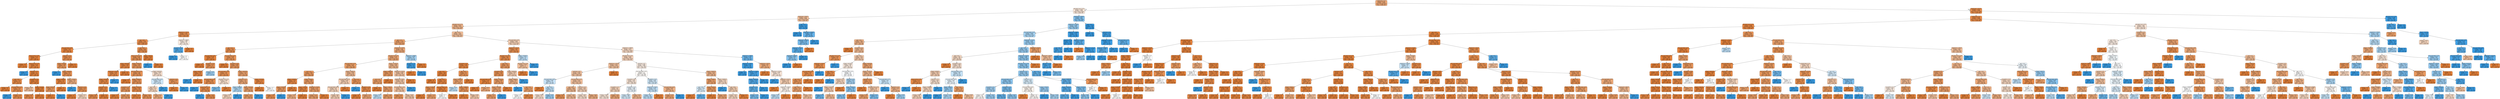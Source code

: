 digraph Tree {
node [shape=box, style="filled, rounded", color="black", fontname=helvetica] ;
edge [fontname=helvetica] ;
0 [label=<relationship &le; 0.5<br/>entropy = 0.795<br/>samples = 29305<br/>value = [22268, 7037]<br/>class = under 50K>, fillcolor="#e58139ae"] ;
1 [label=<education-num &le; 12.5<br/>entropy = 0.992<br/>samples = 11851<br/>value = [6542, 5309]<br/>class = under 50K>, fillcolor="#e5813930"] ;
0 -> 1 [labeldistance=2.5, labelangle=45, headlabel="True"] ;
2 [label=<capital-gain &le; 5095.5<br/>entropy = 0.914<br/>samples = 8288<br/>value = [5559, 2729]<br/>class = under 50K>, fillcolor="#e5813982"] ;
1 -> 2 ;
3 [label=<education-num &le; 7.5<br/>entropy = 0.875<br/>samples = 7870<br/>value = [5551, 2319]<br/>class = under 50K>, fillcolor="#e5813994"] ;
2 -> 3 ;
4 [label=<capital-loss &le; 1791.5<br/>entropy = 0.481<br/>samples = 1231<br/>value = [1103, 128]<br/>class = under 50K>, fillcolor="#e58139e1"] ;
3 -> 4 ;
5 [label=<age &le; 36.5<br/>entropy = 0.455<br/>samples = 1203<br/>value = [1088, 115]<br/>class = under 50K>, fillcolor="#e58139e4"] ;
4 -> 5 ;
6 [label=<hours-per-week &le; 49.0<br/>entropy = 0.251<br/>samples = 334<br/>value = [320, 14]<br/>class = under 50K>, fillcolor="#e58139f4"] ;
5 -> 6 ;
7 [label=<native-country &le; 34.5<br/>entropy = 0.172<br/>samples = 273<br/>value = [266, 7]<br/>class = under 50K>, fillcolor="#e58139f8"] ;
6 -> 7 ;
8 [label=<entropy = 0.0<br/>samples = 79<br/>value = [79, 0]<br/>class = under 50K>, fillcolor="#e58139ff"] ;
7 -> 8 ;
9 [label=<native-country &le; 37.5<br/>entropy = 0.224<br/>samples = 194<br/>value = [187, 7]<br/>class = under 50K>, fillcolor="#e58139f5"] ;
7 -> 9 ;
10 [label=<entropy = 0.0<br/>samples = 1<br/>value = [0, 1]<br/>class = over 50K>, fillcolor="#399de5ff"] ;
9 -> 10 ;
11 [label=<education &le; 0.5<br/>entropy = 0.2<br/>samples = 193<br/>value = [187, 6]<br/>class = under 50K>, fillcolor="#e58139f7"] ;
9 -> 11 ;
12 [label=<age &le; 28.5<br/>entropy = 0.376<br/>samples = 55<br/>value = [51, 4]<br/>class = under 50K>, fillcolor="#e58139eb"] ;
11 -> 12 ;
13 [label=<entropy = 0.0<br/>samples = 22<br/>value = [22, 0]<br/>class = under 50K>, fillcolor="#e58139ff"] ;
12 -> 13 ;
14 [label=<hours-per-week &le; 37.5<br/>entropy = 0.533<br/>samples = 33<br/>value = [29, 4]<br/>class = under 50K>, fillcolor="#e58139dc"] ;
12 -> 14 ;
15 [label=<entropy = 0.0<br/>samples = 1<br/>value = [0, 1]<br/>class = over 50K>, fillcolor="#399de5ff"] ;
14 -> 15 ;
16 [label=<entropy = 0.449<br/>samples = 32<br/>value = [29, 3]<br/>class = under 50K>, fillcolor="#e58139e5"] ;
14 -> 16 ;
17 [label=<occupation &le; 1.0<br/>entropy = 0.109<br/>samples = 138<br/>value = [136, 2]<br/>class = under 50K>, fillcolor="#e58139fb"] ;
11 -> 17 ;
18 [label=<entropy = 0.918<br/>samples = 3<br/>value = [2, 1]<br/>class = under 50K>, fillcolor="#e581397f"] ;
17 -> 18 ;
19 [label=<fnlwgt &le; 91749.0<br/>entropy = 0.063<br/>samples = 135<br/>value = [134, 1]<br/>class = under 50K>, fillcolor="#e58139fd"] ;
17 -> 19 ;
20 [label=<entropy = 0.414<br/>samples = 12<br/>value = [11, 1]<br/>class = under 50K>, fillcolor="#e58139e8"] ;
19 -> 20 ;
21 [label=<entropy = 0.0<br/>samples = 123<br/>value = [123, 0]<br/>class = under 50K>, fillcolor="#e58139ff"] ;
19 -> 21 ;
22 [label=<education &le; 4.5<br/>entropy = 0.514<br/>samples = 61<br/>value = [54, 7]<br/>class = under 50K>, fillcolor="#e58139de"] ;
6 -> 22 ;
23 [label=<fnlwgt &le; 32478.0<br/>entropy = 0.599<br/>samples = 48<br/>value = [41, 7]<br/>class = under 50K>, fillcolor="#e58139d3"] ;
22 -> 23 ;
24 [label=<entropy = 0.0<br/>samples = 1<br/>value = [0, 1]<br/>class = over 50K>, fillcolor="#399de5ff"] ;
23 -> 24 ;
25 [label=<fnlwgt &le; 208748.5<br/>entropy = 0.551<br/>samples = 47<br/>value = [41, 6]<br/>class = under 50K>, fillcolor="#e58139da"] ;
23 -> 25 ;
26 [label=<fnlwgt &le; 107884.5<br/>entropy = 0.222<br/>samples = 28<br/>value = [27, 1]<br/>class = under 50K>, fillcolor="#e58139f6"] ;
25 -> 26 ;
27 [label=<fnlwgt &le; 89701.0<br/>entropy = 0.65<br/>samples = 6<br/>value = [5, 1]<br/>class = under 50K>, fillcolor="#e58139cc"] ;
26 -> 27 ;
28 [label=<entropy = 0.0<br/>samples = 5<br/>value = [5, 0]<br/>class = under 50K>, fillcolor="#e58139ff"] ;
27 -> 28 ;
29 [label=<entropy = 0.0<br/>samples = 1<br/>value = [0, 1]<br/>class = over 50K>, fillcolor="#399de5ff"] ;
27 -> 29 ;
30 [label=<entropy = 0.0<br/>samples = 22<br/>value = [22, 0]<br/>class = under 50K>, fillcolor="#e58139ff"] ;
26 -> 30 ;
31 [label=<fnlwgt &le; 235482.5<br/>entropy = 0.831<br/>samples = 19<br/>value = [14, 5]<br/>class = under 50K>, fillcolor="#e58139a4"] ;
25 -> 31 ;
32 [label=<entropy = 0.0<br/>samples = 3<br/>value = [0, 3]<br/>class = over 50K>, fillcolor="#399de5ff"] ;
31 -> 32 ;
33 [label=<workclass &le; 4.0<br/>entropy = 0.544<br/>samples = 16<br/>value = [14, 2]<br/>class = under 50K>, fillcolor="#e58139db"] ;
31 -> 33 ;
34 [label=<entropy = 0.0<br/>samples = 11<br/>value = [11, 0]<br/>class = under 50K>, fillcolor="#e58139ff"] ;
33 -> 34 ;
35 [label=<entropy = 0.971<br/>samples = 5<br/>value = [3, 2]<br/>class = under 50K>, fillcolor="#e5813955"] ;
33 -> 35 ;
36 [label=<entropy = 0.0<br/>samples = 13<br/>value = [13, 0]<br/>class = under 50K>, fillcolor="#e58139ff"] ;
22 -> 36 ;
37 [label=<age &le; 66.5<br/>entropy = 0.518<br/>samples = 869<br/>value = [768, 101]<br/>class = under 50K>, fillcolor="#e58139dd"] ;
5 -> 37 ;
38 [label=<native-country &le; 37.5<br/>entropy = 0.559<br/>samples = 766<br/>value = [666, 100]<br/>class = under 50K>, fillcolor="#e58139d9"] ;
37 -> 38 ;
39 [label=<fnlwgt &le; 286781.0<br/>entropy = 0.308<br/>samples = 145<br/>value = [137, 8]<br/>class = under 50K>, fillcolor="#e58139f0"] ;
38 -> 39 ;
40 [label=<capital-gain &le; 4225.0<br/>entropy = 0.394<br/>samples = 103<br/>value = [95, 8]<br/>class = under 50K>, fillcolor="#e58139ea"] ;
39 -> 40 ;
41 [label=<fnlwgt &le; 283200.0<br/>entropy = 0.361<br/>samples = 102<br/>value = [95, 7]<br/>class = under 50K>, fillcolor="#e58139ec"] ;
40 -> 41 ;
42 [label=<education &le; 4.5<br/>entropy = 0.325<br/>samples = 101<br/>value = [95, 6]<br/>class = under 50K>, fillcolor="#e58139ef"] ;
41 -> 42 ;
43 [label=<entropy = 0.444<br/>samples = 65<br/>value = [59, 6]<br/>class = under 50K>, fillcolor="#e58139e5"] ;
42 -> 43 ;
44 [label=<entropy = 0.0<br/>samples = 36<br/>value = [36, 0]<br/>class = under 50K>, fillcolor="#e58139ff"] ;
42 -> 44 ;
45 [label=<entropy = 0.0<br/>samples = 1<br/>value = [0, 1]<br/>class = over 50K>, fillcolor="#399de5ff"] ;
41 -> 45 ;
46 [label=<entropy = 0.0<br/>samples = 1<br/>value = [0, 1]<br/>class = over 50K>, fillcolor="#399de5ff"] ;
40 -> 46 ;
47 [label=<entropy = 0.0<br/>samples = 42<br/>value = [42, 0]<br/>class = under 50K>, fillcolor="#e58139ff"] ;
39 -> 47 ;
48 [label=<fnlwgt &le; 378437.5<br/>entropy = 0.605<br/>samples = 621<br/>value = [529, 92]<br/>class = under 50K>, fillcolor="#e58139d3"] ;
38 -> 48 ;
49 [label=<hours-per-week &le; 21.5<br/>entropy = 0.58<br/>samples = 600<br/>value = [517, 83]<br/>class = under 50K>, fillcolor="#e58139d6"] ;
48 -> 49 ;
50 [label=<entropy = 0.0<br/>samples = 27<br/>value = [27, 0]<br/>class = under 50K>, fillcolor="#e58139ff"] ;
49 -> 50 ;
51 [label=<fnlwgt &le; 200661.5<br/>entropy = 0.597<br/>samples = 573<br/>value = [490, 83]<br/>class = under 50K>, fillcolor="#e58139d4"] ;
49 -> 51 ;
52 [label=<occupation &le; 1.0<br/>entropy = 0.644<br/>samples = 414<br/>value = [346, 68]<br/>class = under 50K>, fillcolor="#e58139cd"] ;
51 -> 52 ;
53 [label=<entropy = 0.0<br/>samples = 11<br/>value = [11, 0]<br/>class = under 50K>, fillcolor="#e58139ff"] ;
52 -> 53 ;
54 [label=<entropy = 0.655<br/>samples = 403<br/>value = [335, 68]<br/>class = under 50K>, fillcolor="#e58139cb"] ;
52 -> 54 ;
55 [label=<fnlwgt &le; 242014.0<br/>entropy = 0.451<br/>samples = 159<br/>value = [144, 15]<br/>class = under 50K>, fillcolor="#e58139e4"] ;
51 -> 55 ;
56 [label=<entropy = 0.214<br/>samples = 59<br/>value = [57, 2]<br/>class = under 50K>, fillcolor="#e58139f6"] ;
55 -> 56 ;
57 [label=<entropy = 0.557<br/>samples = 100<br/>value = [87, 13]<br/>class = under 50K>, fillcolor="#e58139d9"] ;
55 -> 57 ;
58 [label=<fnlwgt &le; 444130.5<br/>entropy = 0.985<br/>samples = 21<br/>value = [12, 9]<br/>class = under 50K>, fillcolor="#e5813940"] ;
48 -> 58 ;
59 [label=<hours-per-week &le; 45.0<br/>entropy = 0.985<br/>samples = 14<br/>value = [6, 8]<br/>class = over 50K>, fillcolor="#399de540"] ;
58 -> 59 ;
60 [label=<age &le; 63.5<br/>entropy = 0.971<br/>samples = 10<br/>value = [6, 4]<br/>class = under 50K>, fillcolor="#e5813955"] ;
59 -> 60 ;
61 [label=<entropy = 0.811<br/>samples = 8<br/>value = [6, 2]<br/>class = under 50K>, fillcolor="#e58139aa"] ;
60 -> 61 ;
62 [label=<entropy = 0.0<br/>samples = 2<br/>value = [0, 2]<br/>class = over 50K>, fillcolor="#399de5ff"] ;
60 -> 62 ;
63 [label=<entropy = 0.0<br/>samples = 4<br/>value = [0, 4]<br/>class = over 50K>, fillcolor="#399de5ff"] ;
59 -> 63 ;
64 [label=<workclass &le; 5.0<br/>entropy = 0.592<br/>samples = 7<br/>value = [6, 1]<br/>class = under 50K>, fillcolor="#e58139d4"] ;
58 -> 64 ;
65 [label=<entropy = 0.0<br/>samples = 6<br/>value = [6, 0]<br/>class = under 50K>, fillcolor="#e58139ff"] ;
64 -> 65 ;
66 [label=<entropy = 0.0<br/>samples = 1<br/>value = [0, 1]<br/>class = over 50K>, fillcolor="#399de5ff"] ;
64 -> 66 ;
67 [label=<fnlwgt &le; 28057.0<br/>entropy = 0.079<br/>samples = 103<br/>value = [102, 1]<br/>class = under 50K>, fillcolor="#e58139fc"] ;
37 -> 67 ;
68 [label=<entropy = 0.0<br/>samples = 1<br/>value = [0, 1]<br/>class = over 50K>, fillcolor="#399de5ff"] ;
67 -> 68 ;
69 [label=<entropy = 0.0<br/>samples = 102<br/>value = [102, 0]<br/>class = under 50K>, fillcolor="#e58139ff"] ;
67 -> 69 ;
70 [label=<capital-loss &le; 1989.5<br/>entropy = 0.996<br/>samples = 28<br/>value = [15, 13]<br/>class = under 50K>, fillcolor="#e5813922"] ;
4 -> 70 ;
71 [label=<occupation &le; 12.0<br/>entropy = 0.567<br/>samples = 15<br/>value = [2, 13]<br/>class = over 50K>, fillcolor="#399de5d8"] ;
70 -> 71 ;
72 [label=<entropy = 0.0<br/>samples = 11<br/>value = [0, 11]<br/>class = over 50K>, fillcolor="#399de5ff"] ;
71 -> 72 ;
73 [label=<entropy = 1.0<br/>samples = 4<br/>value = [2, 2]<br/>class = under 50K>, fillcolor="#e5813900"] ;
71 -> 73 ;
74 [label=<entropy = 0.0<br/>samples = 13<br/>value = [13, 0]<br/>class = under 50K>, fillcolor="#e58139ff"] ;
70 -> 74 ;
75 [label=<age &le; 35.5<br/>entropy = 0.915<br/>samples = 6639<br/>value = [4448, 2191]<br/>class = under 50K>, fillcolor="#e5813981"] ;
3 -> 75 ;
76 [label=<age &le; 27.5<br/>entropy = 0.746<br/>samples = 2127<br/>value = [1675, 452]<br/>class = under 50K>, fillcolor="#e58139ba"] ;
75 -> 76 ;
77 [label=<age &le; 23.5<br/>entropy = 0.501<br/>samples = 561<br/>value = [499, 62]<br/>class = under 50K>, fillcolor="#e58139df"] ;
76 -> 77 ;
78 [label=<hours-per-week &le; 46.5<br/>entropy = 0.148<br/>samples = 142<br/>value = [139, 3]<br/>class = under 50K>, fillcolor="#e58139f9"] ;
77 -> 78 ;
79 [label=<entropy = 0.0<br/>samples = 120<br/>value = [120, 0]<br/>class = under 50K>, fillcolor="#e58139ff"] ;
78 -> 79 ;
80 [label=<occupation &le; 12.0<br/>entropy = 0.575<br/>samples = 22<br/>value = [19, 3]<br/>class = under 50K>, fillcolor="#e58139d7"] ;
78 -> 80 ;
81 [label=<fnlwgt &le; 56214.5<br/>entropy = 0.297<br/>samples = 19<br/>value = [18, 1]<br/>class = under 50K>, fillcolor="#e58139f1"] ;
80 -> 81 ;
82 [label=<entropy = 0.0<br/>samples = 1<br/>value = [0, 1]<br/>class = over 50K>, fillcolor="#399de5ff"] ;
81 -> 82 ;
83 [label=<entropy = 0.0<br/>samples = 18<br/>value = [18, 0]<br/>class = under 50K>, fillcolor="#e58139ff"] ;
81 -> 83 ;
84 [label=<entropy = 0.918<br/>samples = 3<br/>value = [1, 2]<br/>class = over 50K>, fillcolor="#399de57f"] ;
80 -> 84 ;
85 [label=<hours-per-week &le; 35.5<br/>entropy = 0.586<br/>samples = 419<br/>value = [360, 59]<br/>class = under 50K>, fillcolor="#e58139d5"] ;
77 -> 85 ;
86 [label=<entropy = 0.0<br/>samples = 22<br/>value = [22, 0]<br/>class = under 50K>, fillcolor="#e58139ff"] ;
85 -> 86 ;
87 [label=<occupation &le; 8.0<br/>entropy = 0.606<br/>samples = 397<br/>value = [338, 59]<br/>class = under 50K>, fillcolor="#e58139d2"] ;
85 -> 87 ;
88 [label=<hours-per-week &le; 79.0<br/>entropy = 0.52<br/>samples = 257<br/>value = [227, 30]<br/>class = under 50K>, fillcolor="#e58139dd"] ;
87 -> 88 ;
89 [label=<hours-per-week &le; 37.0<br/>entropy = 0.494<br/>samples = 250<br/>value = [223, 27]<br/>class = under 50K>, fillcolor="#e58139e0"] ;
88 -> 89 ;
90 [label=<entropy = 0.0<br/>samples = 1<br/>value = [0, 1]<br/>class = over 50K>, fillcolor="#399de5ff"] ;
89 -> 90 ;
91 [label=<marital-status &le; 1.5<br/>entropy = 0.483<br/>samples = 249<br/>value = [223, 26]<br/>class = under 50K>, fillcolor="#e58139e1"] ;
89 -> 91 ;
92 [label=<entropy = 0.0<br/>samples = 1<br/>value = [0, 1]<br/>class = over 50K>, fillcolor="#399de5ff"] ;
91 -> 92 ;
93 [label=<entropy = 0.472<br/>samples = 248<br/>value = [223, 25]<br/>class = under 50K>, fillcolor="#e58139e2"] ;
91 -> 93 ;
94 [label=<education-num &le; 9.5<br/>entropy = 0.985<br/>samples = 7<br/>value = [4, 3]<br/>class = under 50K>, fillcolor="#e5813940"] ;
88 -> 94 ;
95 [label=<entropy = 0.811<br/>samples = 4<br/>value = [1, 3]<br/>class = over 50K>, fillcolor="#399de5aa"] ;
94 -> 95 ;
96 [label=<entropy = 0.0<br/>samples = 3<br/>value = [3, 0]<br/>class = under 50K>, fillcolor="#e58139ff"] ;
94 -> 96 ;
97 [label=<fnlwgt &le; 304379.0<br/>entropy = 0.736<br/>samples = 140<br/>value = [111, 29]<br/>class = under 50K>, fillcolor="#e58139bc"] ;
87 -> 97 ;
98 [label=<workclass &le; 2.0<br/>entropy = 0.787<br/>samples = 119<br/>value = [91, 28]<br/>class = under 50K>, fillcolor="#e58139b1"] ;
97 -> 98 ;
99 [label=<fnlwgt &le; 226980.5<br/>entropy = 0.954<br/>samples = 8<br/>value = [3, 5]<br/>class = over 50K>, fillcolor="#399de566"] ;
98 -> 99 ;
100 [label=<entropy = 0.971<br/>samples = 5<br/>value = [3, 2]<br/>class = under 50K>, fillcolor="#e5813955"] ;
99 -> 100 ;
101 [label=<entropy = 0.0<br/>samples = 3<br/>value = [0, 3]<br/>class = over 50K>, fillcolor="#399de5ff"] ;
99 -> 101 ;
102 [label=<fnlwgt &le; 292220.0<br/>entropy = 0.736<br/>samples = 111<br/>value = [88, 23]<br/>class = under 50K>, fillcolor="#e58139bc"] ;
98 -> 102 ;
103 [label=<entropy = 0.707<br/>samples = 109<br/>value = [88, 21]<br/>class = under 50K>, fillcolor="#e58139c2"] ;
102 -> 103 ;
104 [label=<entropy = 0.0<br/>samples = 2<br/>value = [0, 2]<br/>class = over 50K>, fillcolor="#399de5ff"] ;
102 -> 104 ;
105 [label=<fnlwgt &le; 437236.5<br/>entropy = 0.276<br/>samples = 21<br/>value = [20, 1]<br/>class = under 50K>, fillcolor="#e58139f2"] ;
97 -> 105 ;
106 [label=<entropy = 0.0<br/>samples = 19<br/>value = [19, 0]<br/>class = under 50K>, fillcolor="#e58139ff"] ;
105 -> 106 ;
107 [label=<entropy = 1.0<br/>samples = 2<br/>value = [1, 1]<br/>class = under 50K>, fillcolor="#e5813900"] ;
105 -> 107 ;
108 [label=<capital-loss &le; 1794.0<br/>entropy = 0.81<br/>samples = 1566<br/>value = [1176, 390]<br/>class = under 50K>, fillcolor="#e58139aa"] ;
76 -> 108 ;
109 [label=<education-num &le; 9.5<br/>entropy = 0.791<br/>samples = 1521<br/>value = [1160, 361]<br/>class = under 50K>, fillcolor="#e58139b0"] ;
108 -> 109 ;
110 [label=<hours-per-week &le; 51.5<br/>entropy = 0.701<br/>samples = 865<br/>value = [701, 164]<br/>class = under 50K>, fillcolor="#e58139c3"] ;
109 -> 110 ;
111 [label=<race &le; 3.5<br/>entropy = 0.654<br/>samples = 736<br/>value = [612, 124]<br/>class = under 50K>, fillcolor="#e58139cb"] ;
110 -> 111 ;
112 [label=<fnlwgt &le; 163582.0<br/>entropy = 0.331<br/>samples = 82<br/>value = [77, 5]<br/>class = under 50K>, fillcolor="#e58139ee"] ;
111 -> 112 ;
113 [label=<fnlwgt &le; 155703.0<br/>entropy = 0.663<br/>samples = 29<br/>value = [24, 5]<br/>class = under 50K>, fillcolor="#e58139ca"] ;
112 -> 113 ;
114 [label=<entropy = 0.503<br/>samples = 27<br/>value = [24, 3]<br/>class = under 50K>, fillcolor="#e58139df"] ;
113 -> 114 ;
115 [label=<entropy = 0.0<br/>samples = 2<br/>value = [0, 2]<br/>class = over 50K>, fillcolor="#399de5ff"] ;
113 -> 115 ;
116 [label=<entropy = 0.0<br/>samples = 53<br/>value = [53, 0]<br/>class = under 50K>, fillcolor="#e58139ff"] ;
112 -> 116 ;
117 [label=<fnlwgt &le; 64499.5<br/>entropy = 0.684<br/>samples = 654<br/>value = [535, 119]<br/>class = under 50K>, fillcolor="#e58139c6"] ;
111 -> 117 ;
118 [label=<fnlwgt &le; 32122.5<br/>entropy = 0.283<br/>samples = 61<br/>value = [58, 3]<br/>class = under 50K>, fillcolor="#e58139f2"] ;
117 -> 118 ;
119 [label=<entropy = 0.845<br/>samples = 11<br/>value = [8, 3]<br/>class = under 50K>, fillcolor="#e581399f"] ;
118 -> 119 ;
120 [label=<entropy = 0.0<br/>samples = 50<br/>value = [50, 0]<br/>class = under 50K>, fillcolor="#e58139ff"] ;
118 -> 120 ;
121 [label=<capital-gain &le; 3120.0<br/>entropy = 0.713<br/>samples = 593<br/>value = [477, 116]<br/>class = under 50K>, fillcolor="#e58139c1"] ;
117 -> 121 ;
122 [label=<entropy = 0.725<br/>samples = 576<br/>value = [460, 116]<br/>class = under 50K>, fillcolor="#e58139bf"] ;
121 -> 122 ;
123 [label=<entropy = 0.0<br/>samples = 17<br/>value = [17, 0]<br/>class = under 50K>, fillcolor="#e58139ff"] ;
121 -> 123 ;
124 [label=<fnlwgt &le; 219811.0<br/>entropy = 0.893<br/>samples = 129<br/>value = [89, 40]<br/>class = under 50K>, fillcolor="#e581398c"] ;
110 -> 124 ;
125 [label=<hours-per-week &le; 87.0<br/>entropy = 0.958<br/>samples = 92<br/>value = [57, 35]<br/>class = under 50K>, fillcolor="#e5813962"] ;
124 -> 125 ;
126 [label=<hours-per-week &le; 82.0<br/>entropy = 0.97<br/>samples = 88<br/>value = [53, 35]<br/>class = under 50K>, fillcolor="#e5813957"] ;
125 -> 126 ;
127 [label=<entropy = 0.961<br/>samples = 86<br/>value = [53, 33]<br/>class = under 50K>, fillcolor="#e5813960"] ;
126 -> 127 ;
128 [label=<entropy = 0.0<br/>samples = 2<br/>value = [0, 2]<br/>class = over 50K>, fillcolor="#399de5ff"] ;
126 -> 128 ;
129 [label=<entropy = 0.0<br/>samples = 4<br/>value = [4, 0]<br/>class = under 50K>, fillcolor="#e58139ff"] ;
125 -> 129 ;
130 [label=<race &le; 3.0<br/>entropy = 0.571<br/>samples = 37<br/>value = [32, 5]<br/>class = under 50K>, fillcolor="#e58139d7"] ;
124 -> 130 ;
131 [label=<entropy = 0.0<br/>samples = 2<br/>value = [0, 2]<br/>class = over 50K>, fillcolor="#399de5ff"] ;
130 -> 131 ;
132 [label=<occupation &le; 10.5<br/>entropy = 0.422<br/>samples = 35<br/>value = [32, 3]<br/>class = under 50K>, fillcolor="#e58139e7"] ;
130 -> 132 ;
133 [label=<entropy = 0.0<br/>samples = 22<br/>value = [22, 0]<br/>class = under 50K>, fillcolor="#e58139ff"] ;
132 -> 133 ;
134 [label=<entropy = 0.779<br/>samples = 13<br/>value = [10, 3]<br/>class = under 50K>, fillcolor="#e58139b3"] ;
132 -> 134 ;
135 [label=<fnlwgt &le; 113453.5<br/>entropy = 0.882<br/>samples = 656<br/>value = [459, 197]<br/>class = under 50K>, fillcolor="#e5813992"] ;
109 -> 135 ;
136 [label=<fnlwgt &le; 108919.0<br/>entropy = 0.652<br/>samples = 161<br/>value = [134, 27]<br/>class = under 50K>, fillcolor="#e58139cc"] ;
135 -> 136 ;
137 [label=<race &le; 3.0<br/>entropy = 0.702<br/>samples = 142<br/>value = [115, 27]<br/>class = under 50K>, fillcolor="#e58139c3"] ;
136 -> 137 ;
138 [label=<entropy = 0.0<br/>samples = 10<br/>value = [10, 0]<br/>class = under 50K>, fillcolor="#e58139ff"] ;
137 -> 138 ;
139 [label=<fnlwgt &le; 27687.5<br/>entropy = 0.731<br/>samples = 132<br/>value = [105, 27]<br/>class = under 50K>, fillcolor="#e58139bd"] ;
137 -> 139 ;
140 [label=<entropy = 0.971<br/>samples = 5<br/>value = [2, 3]<br/>class = over 50K>, fillcolor="#399de555"] ;
139 -> 140 ;
141 [label=<entropy = 0.699<br/>samples = 127<br/>value = [103, 24]<br/>class = under 50K>, fillcolor="#e58139c4"] ;
139 -> 141 ;
142 [label=<entropy = 0.0<br/>samples = 19<br/>value = [19, 0]<br/>class = under 50K>, fillcolor="#e58139ff"] ;
136 -> 142 ;
143 [label=<capital-loss &le; 1532.0<br/>entropy = 0.928<br/>samples = 495<br/>value = [325, 170]<br/>class = under 50K>, fillcolor="#e581397a"] ;
135 -> 143 ;
144 [label=<capital-loss &le; 742.5<br/>entropy = 0.936<br/>samples = 483<br/>value = [313, 170]<br/>class = under 50K>, fillcolor="#e5813975"] ;
143 -> 144 ;
145 [label=<hours-per-week &le; 39.5<br/>entropy = 0.931<br/>samples = 479<br/>value = [313, 166]<br/>class = under 50K>, fillcolor="#e5813978"] ;
144 -> 145 ;
146 [label=<entropy = 0.605<br/>samples = 27<br/>value = [23, 4]<br/>class = under 50K>, fillcolor="#e58139d3"] ;
145 -> 146 ;
147 [label=<entropy = 0.941<br/>samples = 452<br/>value = [290, 162]<br/>class = under 50K>, fillcolor="#e5813971"] ;
145 -> 147 ;
148 [label=<entropy = 0.0<br/>samples = 4<br/>value = [0, 4]<br/>class = over 50K>, fillcolor="#399de5ff"] ;
144 -> 148 ;
149 [label=<entropy = 0.0<br/>samples = 12<br/>value = [12, 0]<br/>class = under 50K>, fillcolor="#e58139ff"] ;
143 -> 149 ;
150 [label=<capital-loss &le; 1989.5<br/>entropy = 0.939<br/>samples = 45<br/>value = [16, 29]<br/>class = over 50K>, fillcolor="#399de572"] ;
108 -> 150 ;
151 [label=<occupation &le; 1.0<br/>entropy = 0.211<br/>samples = 30<br/>value = [1, 29]<br/>class = over 50K>, fillcolor="#399de5f6"] ;
150 -> 151 ;
152 [label=<entropy = 0.0<br/>samples = 1<br/>value = [1, 0]<br/>class = under 50K>, fillcolor="#e58139ff"] ;
151 -> 152 ;
153 [label=<entropy = 0.0<br/>samples = 29<br/>value = [0, 29]<br/>class = over 50K>, fillcolor="#399de5ff"] ;
151 -> 153 ;
154 [label=<entropy = 0.0<br/>samples = 15<br/>value = [15, 0]<br/>class = under 50K>, fillcolor="#e58139ff"] ;
150 -> 154 ;
155 [label=<hours-per-week &le; 34.5<br/>entropy = 0.962<br/>samples = 4512<br/>value = [2773, 1739]<br/>class = under 50K>, fillcolor="#e581395f"] ;
75 -> 155 ;
156 [label=<capital-loss &le; 1541.5<br/>entropy = 0.497<br/>samples = 394<br/>value = [351, 43]<br/>class = under 50K>, fillcolor="#e58139e0"] ;
155 -> 156 ;
157 [label=<education-num &le; 9.5<br/>entropy = 0.457<br/>samples = 384<br/>value = [347, 37]<br/>class = under 50K>, fillcolor="#e58139e4"] ;
156 -> 157 ;
158 [label=<occupation &le; 9.5<br/>entropy = 0.304<br/>samples = 240<br/>value = [227, 13]<br/>class = under 50K>, fillcolor="#e58139f0"] ;
157 -> 158 ;
159 [label=<age &le; 54.5<br/>entropy = 0.204<br/>samples = 188<br/>value = [182, 6]<br/>class = under 50K>, fillcolor="#e58139f7"] ;
158 -> 159 ;
160 [label=<entropy = 0.0<br/>samples = 62<br/>value = [62, 0]<br/>class = under 50K>, fillcolor="#e58139ff"] ;
159 -> 160 ;
161 [label=<age &le; 61.5<br/>entropy = 0.276<br/>samples = 126<br/>value = [120, 6]<br/>class = under 50K>, fillcolor="#e58139f2"] ;
159 -> 161 ;
162 [label=<fnlwgt &le; 171261.0<br/>entropy = 0.555<br/>samples = 31<br/>value = [27, 4]<br/>class = under 50K>, fillcolor="#e58139d9"] ;
161 -> 162 ;
163 [label=<entropy = 0.0<br/>samples = 11<br/>value = [11, 0]<br/>class = under 50K>, fillcolor="#e58139ff"] ;
162 -> 163 ;
164 [label=<entropy = 0.722<br/>samples = 20<br/>value = [16, 4]<br/>class = under 50K>, fillcolor="#e58139bf"] ;
162 -> 164 ;
165 [label=<hours-per-week &le; 2.0<br/>entropy = 0.147<br/>samples = 95<br/>value = [93, 2]<br/>class = under 50K>, fillcolor="#e58139fa"] ;
161 -> 165 ;
166 [label=<entropy = 1.0<br/>samples = 2<br/>value = [1, 1]<br/>class = under 50K>, fillcolor="#e5813900"] ;
165 -> 166 ;
167 [label=<entropy = 0.086<br/>samples = 93<br/>value = [92, 1]<br/>class = under 50K>, fillcolor="#e58139fc"] ;
165 -> 167 ;
168 [label=<age &le; 64.5<br/>entropy = 0.57<br/>samples = 52<br/>value = [45, 7]<br/>class = under 50K>, fillcolor="#e58139d7"] ;
158 -> 168 ;
169 [label=<fnlwgt &le; 109402.0<br/>entropy = 0.746<br/>samples = 33<br/>value = [26, 7]<br/>class = under 50K>, fillcolor="#e58139ba"] ;
168 -> 169 ;
170 [label=<entropy = 0.971<br/>samples = 5<br/>value = [2, 3]<br/>class = over 50K>, fillcolor="#399de555"] ;
169 -> 170 ;
171 [label=<fnlwgt &le; 168895.5<br/>entropy = 0.592<br/>samples = 28<br/>value = [24, 4]<br/>class = under 50K>, fillcolor="#e58139d4"] ;
169 -> 171 ;
172 [label=<entropy = 0.0<br/>samples = 17<br/>value = [17, 0]<br/>class = under 50K>, fillcolor="#e58139ff"] ;
171 -> 172 ;
173 [label=<entropy = 0.946<br/>samples = 11<br/>value = [7, 4]<br/>class = under 50K>, fillcolor="#e581396d"] ;
171 -> 173 ;
174 [label=<entropy = 0.0<br/>samples = 19<br/>value = [19, 0]<br/>class = under 50K>, fillcolor="#e58139ff"] ;
168 -> 174 ;
175 [label=<age &le; 69.5<br/>entropy = 0.65<br/>samples = 144<br/>value = [120, 24]<br/>class = under 50K>, fillcolor="#e58139cc"] ;
157 -> 175 ;
176 [label=<occupation &le; 8.0<br/>entropy = 0.544<br/>samples = 120<br/>value = [105, 15]<br/>class = under 50K>, fillcolor="#e58139db"] ;
175 -> 176 ;
177 [label=<hours-per-week &le; 31.0<br/>entropy = 0.154<br/>samples = 45<br/>value = [44, 1]<br/>class = under 50K>, fillcolor="#e58139f9"] ;
176 -> 177 ;
178 [label=<entropy = 0.0<br/>samples = 41<br/>value = [41, 0]<br/>class = under 50K>, fillcolor="#e58139ff"] ;
177 -> 178 ;
179 [label=<entropy = 0.811<br/>samples = 4<br/>value = [3, 1]<br/>class = under 50K>, fillcolor="#e58139aa"] ;
177 -> 179 ;
180 [label=<fnlwgt &le; 278374.0<br/>entropy = 0.694<br/>samples = 75<br/>value = [61, 14]<br/>class = under 50K>, fillcolor="#e58139c4"] ;
176 -> 180 ;
181 [label=<fnlwgt &le; 274756.0<br/>entropy = 0.764<br/>samples = 63<br/>value = [49, 14]<br/>class = under 50K>, fillcolor="#e58139b6"] ;
180 -> 181 ;
182 [label=<entropy = 0.715<br/>samples = 61<br/>value = [49, 12]<br/>class = under 50K>, fillcolor="#e58139c1"] ;
181 -> 182 ;
183 [label=<entropy = 0.0<br/>samples = 2<br/>value = [0, 2]<br/>class = over 50K>, fillcolor="#399de5ff"] ;
181 -> 183 ;
184 [label=<entropy = 0.0<br/>samples = 12<br/>value = [12, 0]<br/>class = under 50K>, fillcolor="#e58139ff"] ;
180 -> 184 ;
185 [label=<fnlwgt &le; 296740.0<br/>entropy = 0.954<br/>samples = 24<br/>value = [15, 9]<br/>class = under 50K>, fillcolor="#e5813966"] ;
175 -> 185 ;
186 [label=<fnlwgt &le; 96684.5<br/>entropy = 0.863<br/>samples = 21<br/>value = [15, 6]<br/>class = under 50K>, fillcolor="#e5813999"] ;
185 -> 186 ;
187 [label=<entropy = 0.0<br/>samples = 2<br/>value = [0, 2]<br/>class = over 50K>, fillcolor="#399de5ff"] ;
186 -> 187 ;
188 [label=<age &le; 70.5<br/>entropy = 0.742<br/>samples = 19<br/>value = [15, 4]<br/>class = under 50K>, fillcolor="#e58139bb"] ;
186 -> 188 ;
189 [label=<entropy = 1.0<br/>samples = 6<br/>value = [3, 3]<br/>class = under 50K>, fillcolor="#e5813900"] ;
188 -> 189 ;
190 [label=<entropy = 0.391<br/>samples = 13<br/>value = [12, 1]<br/>class = under 50K>, fillcolor="#e58139ea"] ;
188 -> 190 ;
191 [label=<entropy = 0.0<br/>samples = 3<br/>value = [0, 3]<br/>class = over 50K>, fillcolor="#399de5ff"] ;
185 -> 191 ;
192 [label=<fnlwgt &le; 156346.5<br/>entropy = 0.971<br/>samples = 10<br/>value = [4, 6]<br/>class = over 50K>, fillcolor="#399de555"] ;
156 -> 192 ;
193 [label=<education-num &le; 9.5<br/>entropy = 0.918<br/>samples = 6<br/>value = [4, 2]<br/>class = under 50K>, fillcolor="#e581397f"] ;
192 -> 193 ;
194 [label=<entropy = 0.0<br/>samples = 4<br/>value = [4, 0]<br/>class = under 50K>, fillcolor="#e58139ff"] ;
193 -> 194 ;
195 [label=<entropy = 0.0<br/>samples = 2<br/>value = [0, 2]<br/>class = over 50K>, fillcolor="#399de5ff"] ;
193 -> 195 ;
196 [label=<entropy = 0.0<br/>samples = 4<br/>value = [0, 4]<br/>class = over 50K>, fillcolor="#399de5ff"] ;
192 -> 196 ;
197 [label=<capital-loss &le; 1846.0<br/>entropy = 0.977<br/>samples = 4118<br/>value = [2422, 1696]<br/>class = under 50K>, fillcolor="#e581394c"] ;
155 -> 197 ;
198 [label=<education-num &le; 9.5<br/>entropy = 0.967<br/>samples = 3925<br/>value = [2382, 1543]<br/>class = under 50K>, fillcolor="#e581395a"] ;
197 -> 198 ;
199 [label=<capital-loss &le; 1532.0<br/>entropy = 0.925<br/>samples = 2229<br/>value = [1470, 759]<br/>class = under 50K>, fillcolor="#e581397b"] ;
198 -> 199 ;
200 [label=<workclass &le; 0.5<br/>entropy = 0.929<br/>samples = 2207<br/>value = [1448, 759]<br/>class = under 50K>, fillcolor="#e5813979"] ;
199 -> 200 ;
201 [label=<hours-per-week &le; 39.0<br/>entropy = 0.981<br/>samples = 74<br/>value = [31, 43]<br/>class = over 50K>, fillcolor="#399de547"] ;
200 -> 201 ;
202 [label=<entropy = 0.0<br/>samples = 2<br/>value = [2, 0]<br/>class = under 50K>, fillcolor="#e58139ff"] ;
201 -> 202 ;
203 [label=<age &le; 43.5<br/>entropy = 0.973<br/>samples = 72<br/>value = [29, 43]<br/>class = over 50K>, fillcolor="#399de553"] ;
201 -> 203 ;
204 [label=<entropy = 0.985<br/>samples = 21<br/>value = [12, 9]<br/>class = under 50K>, fillcolor="#e5813940"] ;
203 -> 204 ;
205 [label=<entropy = 0.918<br/>samples = 51<br/>value = [17, 34]<br/>class = over 50K>, fillcolor="#399de57f"] ;
203 -> 205 ;
206 [label=<hours-per-week &le; 41.5<br/>entropy = 0.921<br/>samples = 2133<br/>value = [1417, 716]<br/>class = under 50K>, fillcolor="#e581397e"] ;
200 -> 206 ;
207 [label=<age &le; 36.5<br/>entropy = 0.886<br/>samples = 1310<br/>value = [912, 398]<br/>class = under 50K>, fillcolor="#e5813990"] ;
206 -> 207 ;
208 [label=<entropy = 0.573<br/>samples = 59<br/>value = [51, 8]<br/>class = under 50K>, fillcolor="#e58139d7"] ;
207 -> 208 ;
209 [label=<entropy = 0.895<br/>samples = 1251<br/>value = [861, 390]<br/>class = under 50K>, fillcolor="#e581398b"] ;
207 -> 209 ;
210 [label=<workclass &le; 4.5<br/>entropy = 0.962<br/>samples = 823<br/>value = [505, 318]<br/>class = under 50K>, fillcolor="#e581395e"] ;
206 -> 210 ;
211 [label=<entropy = 0.983<br/>samples = 627<br/>value = [361, 266]<br/>class = under 50K>, fillcolor="#e5813943"] ;
210 -> 211 ;
212 [label=<entropy = 0.835<br/>samples = 196<br/>value = [144, 52]<br/>class = under 50K>, fillcolor="#e58139a3"] ;
210 -> 212 ;
213 [label=<entropy = 0.0<br/>samples = 22<br/>value = [22, 0]<br/>class = under 50K>, fillcolor="#e58139ff"] ;
199 -> 213 ;
214 [label=<workclass &le; 4.5<br/>entropy = 0.996<br/>samples = 1696<br/>value = [912, 784]<br/>class = under 50K>, fillcolor="#e5813924"] ;
198 -> 214 ;
215 [label=<hours-per-week &le; 43.5<br/>entropy = 1.0<br/>samples = 1434<br/>value = [728, 706]<br/>class = under 50K>, fillcolor="#e5813908"] ;
214 -> 215 ;
216 [label=<occupation &le; 8.0<br/>entropy = 0.991<br/>samples = 872<br/>value = [485, 387]<br/>class = under 50K>, fillcolor="#e5813934"] ;
215 -> 216 ;
217 [label=<occupation &le; 3.5<br/>entropy = 0.97<br/>samples = 563<br/>value = [339, 224]<br/>class = under 50K>, fillcolor="#e5813957"] ;
216 -> 217 ;
218 [label=<entropy = 0.992<br/>samples = 434<br/>value = [240, 194]<br/>class = under 50K>, fillcolor="#e5813931"] ;
217 -> 218 ;
219 [label=<entropy = 0.782<br/>samples = 129<br/>value = [99, 30]<br/>class = under 50K>, fillcolor="#e58139b2"] ;
217 -> 219 ;
220 [label=<occupation &le; 12.5<br/>entropy = 0.998<br/>samples = 309<br/>value = [146, 163]<br/>class = over 50K>, fillcolor="#399de51b"] ;
216 -> 220 ;
221 [label=<entropy = 0.988<br/>samples = 268<br/>value = [117, 151]<br/>class = over 50K>, fillcolor="#399de539"] ;
220 -> 221 ;
222 [label=<entropy = 0.872<br/>samples = 41<br/>value = [29, 12]<br/>class = under 50K>, fillcolor="#e5813995"] ;
220 -> 222 ;
223 [label=<occupation &le; 12.5<br/>entropy = 0.987<br/>samples = 562<br/>value = [243, 319]<br/>class = over 50K>, fillcolor="#399de53d"] ;
215 -> 223 ;
224 [label=<capital-loss &le; 1556.5<br/>entropy = 0.976<br/>samples = 517<br/>value = [211, 306]<br/>class = over 50K>, fillcolor="#399de54f"] ;
223 -> 224 ;
225 [label=<entropy = 0.97<br/>samples = 508<br/>value = [202, 306]<br/>class = over 50K>, fillcolor="#399de557"] ;
224 -> 225 ;
226 [label=<entropy = 0.0<br/>samples = 9<br/>value = [9, 0]<br/>class = under 50K>, fillcolor="#e58139ff"] ;
224 -> 226 ;
227 [label=<hours-per-week &le; 62.5<br/>entropy = 0.867<br/>samples = 45<br/>value = [32, 13]<br/>class = under 50K>, fillcolor="#e5813997"] ;
223 -> 227 ;
228 [label=<entropy = 0.759<br/>samples = 41<br/>value = [32, 9]<br/>class = under 50K>, fillcolor="#e58139b7"] ;
227 -> 228 ;
229 [label=<entropy = 0.0<br/>samples = 4<br/>value = [0, 4]<br/>class = over 50K>, fillcolor="#399de5ff"] ;
227 -> 229 ;
230 [label=<fnlwgt &le; 156457.0<br/>entropy = 0.878<br/>samples = 262<br/>value = [184, 78]<br/>class = under 50K>, fillcolor="#e5813993"] ;
214 -> 230 ;
231 [label=<fnlwgt &le; 27960.5<br/>entropy = 0.73<br/>samples = 142<br/>value = [113, 29]<br/>class = under 50K>, fillcolor="#e58139be"] ;
230 -> 231 ;
232 [label=<age &le; 45.5<br/>entropy = 0.991<br/>samples = 9<br/>value = [4, 5]<br/>class = over 50K>, fillcolor="#399de533"] ;
231 -> 232 ;
233 [label=<entropy = 0.0<br/>samples = 3<br/>value = [3, 0]<br/>class = under 50K>, fillcolor="#e58139ff"] ;
232 -> 233 ;
234 [label=<entropy = 0.65<br/>samples = 6<br/>value = [1, 5]<br/>class = over 50K>, fillcolor="#399de5cc"] ;
232 -> 234 ;
235 [label=<fnlwgt &le; 44103.5<br/>entropy = 0.681<br/>samples = 133<br/>value = [109, 24]<br/>class = under 50K>, fillcolor="#e58139c7"] ;
231 -> 235 ;
236 [label=<entropy = 0.0<br/>samples = 26<br/>value = [26, 0]<br/>class = under 50K>, fillcolor="#e58139ff"] ;
235 -> 236 ;
237 [label=<entropy = 0.768<br/>samples = 107<br/>value = [83, 24]<br/>class = under 50K>, fillcolor="#e58139b5"] ;
235 -> 237 ;
238 [label=<fnlwgt &le; 160281.5<br/>entropy = 0.976<br/>samples = 120<br/>value = [71, 49]<br/>class = under 50K>, fillcolor="#e581394f"] ;
230 -> 238 ;
239 [label=<entropy = 0.0<br/>samples = 5<br/>value = [0, 5]<br/>class = over 50K>, fillcolor="#399de5ff"] ;
238 -> 239 ;
240 [label=<age &le; 69.0<br/>entropy = 0.96<br/>samples = 115<br/>value = [71, 44]<br/>class = under 50K>, fillcolor="#e5813961"] ;
238 -> 240 ;
241 [label=<entropy = 0.975<br/>samples = 108<br/>value = [64, 44]<br/>class = under 50K>, fillcolor="#e5813950"] ;
240 -> 241 ;
242 [label=<entropy = 0.0<br/>samples = 7<br/>value = [7, 0]<br/>class = under 50K>, fillcolor="#e58139ff"] ;
240 -> 242 ;
243 [label=<capital-loss &le; 1989.5<br/>entropy = 0.736<br/>samples = 193<br/>value = [40, 153]<br/>class = over 50K>, fillcolor="#399de5bc"] ;
197 -> 243 ;
244 [label=<capital-loss &le; 1894.5<br/>entropy = 0.215<br/>samples = 146<br/>value = [5, 141]<br/>class = over 50K>, fillcolor="#399de5f6"] ;
243 -> 244 ;
245 [label=<entropy = 0.0<br/>samples = 69<br/>value = [0, 69]<br/>class = over 50K>, fillcolor="#399de5ff"] ;
244 -> 245 ;
246 [label=<capital-loss &le; 1939.5<br/>entropy = 0.347<br/>samples = 77<br/>value = [5, 72]<br/>class = over 50K>, fillcolor="#399de5ed"] ;
244 -> 246 ;
247 [label=<fnlwgt &le; 246323.0<br/>entropy = 0.503<br/>samples = 45<br/>value = [5, 40]<br/>class = over 50K>, fillcolor="#399de5df"] ;
246 -> 247 ;
248 [label=<occupation &le; 9.5<br/>entropy = 0.65<br/>samples = 30<br/>value = [5, 25]<br/>class = over 50K>, fillcolor="#399de5cc"] ;
247 -> 248 ;
249 [label=<entropy = 0.792<br/>samples = 21<br/>value = [5, 16]<br/>class = over 50K>, fillcolor="#399de5af"] ;
248 -> 249 ;
250 [label=<entropy = 0.0<br/>samples = 9<br/>value = [0, 9]<br/>class = over 50K>, fillcolor="#399de5ff"] ;
248 -> 250 ;
251 [label=<entropy = 0.0<br/>samples = 15<br/>value = [0, 15]<br/>class = over 50K>, fillcolor="#399de5ff"] ;
247 -> 251 ;
252 [label=<entropy = 0.0<br/>samples = 32<br/>value = [0, 32]<br/>class = over 50K>, fillcolor="#399de5ff"] ;
246 -> 252 ;
253 [label=<capital-loss &le; 2161.5<br/>entropy = 0.82<br/>samples = 47<br/>value = [35, 12]<br/>class = under 50K>, fillcolor="#e58139a8"] ;
243 -> 253 ;
254 [label=<entropy = 0.0<br/>samples = 20<br/>value = [20, 0]<br/>class = under 50K>, fillcolor="#e58139ff"] ;
253 -> 254 ;
255 [label=<capital-loss &le; 2176.5<br/>entropy = 0.991<br/>samples = 27<br/>value = [15, 12]<br/>class = under 50K>, fillcolor="#e5813933"] ;
253 -> 255 ;
256 [label=<entropy = 0.0<br/>samples = 3<br/>value = [0, 3]<br/>class = over 50K>, fillcolor="#399de5ff"] ;
255 -> 256 ;
257 [label=<capital-loss &le; 2212.5<br/>entropy = 0.954<br/>samples = 24<br/>value = [15, 9]<br/>class = under 50K>, fillcolor="#e5813966"] ;
255 -> 257 ;
258 [label=<entropy = 0.0<br/>samples = 5<br/>value = [5, 0]<br/>class = under 50K>, fillcolor="#e58139ff"] ;
257 -> 258 ;
259 [label=<capital-loss &le; 2436.0<br/>entropy = 0.998<br/>samples = 19<br/>value = [10, 9]<br/>class = under 50K>, fillcolor="#e5813919"] ;
257 -> 259 ;
260 [label=<entropy = 0.971<br/>samples = 15<br/>value = [6, 9]<br/>class = over 50K>, fillcolor="#399de555"] ;
259 -> 260 ;
261 [label=<entropy = 0.0<br/>samples = 4<br/>value = [4, 0]<br/>class = under 50K>, fillcolor="#e58139ff"] ;
259 -> 261 ;
262 [label=<age &le; 61.5<br/>entropy = 0.137<br/>samples = 418<br/>value = [8, 410]<br/>class = over 50K>, fillcolor="#399de5fa"] ;
2 -> 262 ;
263 [label=<entropy = 0.0<br/>samples = 374<br/>value = [0, 374]<br/>class = over 50K>, fillcolor="#399de5ff"] ;
262 -> 263 ;
264 [label=<capital-gain &le; 10585.5<br/>entropy = 0.684<br/>samples = 44<br/>value = [8, 36]<br/>class = over 50K>, fillcolor="#399de5c6"] ;
262 -> 264 ;
265 [label=<capital-gain &le; 9976.0<br/>entropy = 0.799<br/>samples = 33<br/>value = [8, 25]<br/>class = over 50K>, fillcolor="#399de5ad"] ;
264 -> 265 ;
266 [label=<capital-gain &le; 7032.5<br/>entropy = 0.579<br/>samples = 29<br/>value = [4, 25]<br/>class = over 50K>, fillcolor="#399de5d6"] ;
265 -> 266 ;
267 [label=<capital-gain &le; 6640.5<br/>entropy = 0.863<br/>samples = 14<br/>value = [4, 10]<br/>class = over 50K>, fillcolor="#399de599"] ;
266 -> 267 ;
268 [label=<entropy = 0.0<br/>samples = 10<br/>value = [0, 10]<br/>class = over 50K>, fillcolor="#399de5ff"] ;
267 -> 268 ;
269 [label=<entropy = 0.0<br/>samples = 4<br/>value = [4, 0]<br/>class = under 50K>, fillcolor="#e58139ff"] ;
267 -> 269 ;
270 [label=<entropy = 0.0<br/>samples = 15<br/>value = [0, 15]<br/>class = over 50K>, fillcolor="#399de5ff"] ;
266 -> 270 ;
271 [label=<entropy = 0.0<br/>samples = 4<br/>value = [4, 0]<br/>class = under 50K>, fillcolor="#e58139ff"] ;
265 -> 271 ;
272 [label=<entropy = 0.0<br/>samples = 11<br/>value = [0, 11]<br/>class = over 50K>, fillcolor="#399de5ff"] ;
264 -> 272 ;
273 [label=<capital-gain &le; 5095.5<br/>entropy = 0.85<br/>samples = 3563<br/>value = [983, 2580]<br/>class = over 50K>, fillcolor="#399de59e"] ;
1 -> 273 ;
274 [label=<capital-loss &le; 1794.0<br/>entropy = 0.909<br/>samples = 3021<br/>value = [980, 2041]<br/>class = over 50K>, fillcolor="#399de585"] ;
273 -> 274 ;
275 [label=<hours-per-week &le; 31.0<br/>entropy = 0.942<br/>samples = 2703<br/>value = [970, 1733]<br/>class = over 50K>, fillcolor="#399de570"] ;
274 -> 275 ;
276 [label=<age &le; 29.5<br/>entropy = 0.864<br/>samples = 206<br/>value = [147, 59]<br/>class = under 50K>, fillcolor="#e5813999"] ;
275 -> 276 ;
277 [label=<entropy = 0.0<br/>samples = 19<br/>value = [19, 0]<br/>class = under 50K>, fillcolor="#e58139ff"] ;
276 -> 277 ;
278 [label=<occupation &le; 6.5<br/>entropy = 0.899<br/>samples = 187<br/>value = [128, 59]<br/>class = under 50K>, fillcolor="#e5813989"] ;
276 -> 278 ;
279 [label=<education-num &le; 15.5<br/>entropy = 0.583<br/>samples = 43<br/>value = [37, 6]<br/>class = under 50K>, fillcolor="#e58139d6"] ;
278 -> 279 ;
280 [label=<capital-gain &le; 4102.0<br/>entropy = 0.527<br/>samples = 42<br/>value = [37, 5]<br/>class = under 50K>, fillcolor="#e58139dd"] ;
279 -> 280 ;
281 [label=<hours-per-week &le; 22.0<br/>entropy = 0.461<br/>samples = 41<br/>value = [37, 4]<br/>class = under 50K>, fillcolor="#e58139e3"] ;
280 -> 281 ;
282 [label=<age &le; 67.5<br/>entropy = 0.605<br/>samples = 27<br/>value = [23, 4]<br/>class = under 50K>, fillcolor="#e58139d3"] ;
281 -> 282 ;
283 [label=<age &le; 50.5<br/>entropy = 0.764<br/>samples = 18<br/>value = [14, 4]<br/>class = under 50K>, fillcolor="#e58139b6"] ;
282 -> 283 ;
284 [label=<entropy = 0.0<br/>samples = 6<br/>value = [6, 0]<br/>class = under 50K>, fillcolor="#e58139ff"] ;
283 -> 284 ;
285 [label=<entropy = 0.918<br/>samples = 12<br/>value = [8, 4]<br/>class = under 50K>, fillcolor="#e581397f"] ;
283 -> 285 ;
286 [label=<entropy = 0.0<br/>samples = 9<br/>value = [9, 0]<br/>class = under 50K>, fillcolor="#e58139ff"] ;
282 -> 286 ;
287 [label=<entropy = 0.0<br/>samples = 14<br/>value = [14, 0]<br/>class = under 50K>, fillcolor="#e58139ff"] ;
281 -> 287 ;
288 [label=<entropy = 0.0<br/>samples = 1<br/>value = [0, 1]<br/>class = over 50K>, fillcolor="#399de5ff"] ;
280 -> 288 ;
289 [label=<entropy = 0.0<br/>samples = 1<br/>value = [0, 1]<br/>class = over 50K>, fillcolor="#399de5ff"] ;
279 -> 289 ;
290 [label=<age &le; 64.5<br/>entropy = 0.949<br/>samples = 144<br/>value = [91, 53]<br/>class = under 50K>, fillcolor="#e581396a"] ;
278 -> 290 ;
291 [label=<fnlwgt &le; 83178.5<br/>entropy = 0.994<br/>samples = 90<br/>value = [49, 41]<br/>class = under 50K>, fillcolor="#e581392a"] ;
290 -> 291 ;
292 [label=<age &le; 60.0<br/>entropy = 0.439<br/>samples = 11<br/>value = [10, 1]<br/>class = under 50K>, fillcolor="#e58139e6"] ;
291 -> 292 ;
293 [label=<entropy = 0.0<br/>samples = 10<br/>value = [10, 0]<br/>class = under 50K>, fillcolor="#e58139ff"] ;
292 -> 293 ;
294 [label=<entropy = 0.0<br/>samples = 1<br/>value = [0, 1]<br/>class = over 50K>, fillcolor="#399de5ff"] ;
292 -> 294 ;
295 [label=<hours-per-week &le; 23.5<br/>entropy = 1.0<br/>samples = 79<br/>value = [39, 40]<br/>class = over 50K>, fillcolor="#399de506"] ;
291 -> 295 ;
296 [label=<workclass &le; 2.0<br/>entropy = 0.971<br/>samples = 45<br/>value = [27, 18]<br/>class = under 50K>, fillcolor="#e5813955"] ;
295 -> 296 ;
297 [label=<entropy = 0.0<br/>samples = 2<br/>value = [0, 2]<br/>class = over 50K>, fillcolor="#399de5ff"] ;
296 -> 297 ;
298 [label=<fnlwgt &le; 122275.5<br/>entropy = 0.952<br/>samples = 43<br/>value = [27, 16]<br/>class = under 50K>, fillcolor="#e5813968"] ;
296 -> 298 ;
299 [label=<entropy = 0.722<br/>samples = 5<br/>value = [1, 4]<br/>class = over 50K>, fillcolor="#399de5bf"] ;
298 -> 299 ;
300 [label=<entropy = 0.9<br/>samples = 38<br/>value = [26, 12]<br/>class = under 50K>, fillcolor="#e5813989"] ;
298 -> 300 ;
301 [label=<workclass &le; 2.0<br/>entropy = 0.937<br/>samples = 34<br/>value = [12, 22]<br/>class = over 50K>, fillcolor="#399de574"] ;
295 -> 301 ;
302 [label=<entropy = 0.0<br/>samples = 3<br/>value = [3, 0]<br/>class = under 50K>, fillcolor="#e58139ff"] ;
301 -> 302 ;
303 [label=<fnlwgt &le; 443915.5<br/>entropy = 0.869<br/>samples = 31<br/>value = [9, 22]<br/>class = over 50K>, fillcolor="#399de597"] ;
301 -> 303 ;
304 [label=<entropy = 0.837<br/>samples = 30<br/>value = [8, 22]<br/>class = over 50K>, fillcolor="#399de5a2"] ;
303 -> 304 ;
305 [label=<entropy = 0.0<br/>samples = 1<br/>value = [1, 0]<br/>class = under 50K>, fillcolor="#e58139ff"] ;
303 -> 305 ;
306 [label=<fnlwgt &le; 202576.0<br/>entropy = 0.764<br/>samples = 54<br/>value = [42, 12]<br/>class = under 50K>, fillcolor="#e58139b6"] ;
290 -> 306 ;
307 [label=<fnlwgt &le; 177513.5<br/>entropy = 0.881<br/>samples = 40<br/>value = [28, 12]<br/>class = under 50K>, fillcolor="#e5813992"] ;
306 -> 307 ;
308 [label=<education &le; 9.5<br/>entropy = 0.677<br/>samples = 28<br/>value = [23, 5]<br/>class = under 50K>, fillcolor="#e58139c8"] ;
307 -> 308 ;
309 [label=<entropy = 0.0<br/>samples = 14<br/>value = [14, 0]<br/>class = under 50K>, fillcolor="#e58139ff"] ;
308 -> 309 ;
310 [label=<education-num &le; 15.5<br/>entropy = 0.94<br/>samples = 14<br/>value = [9, 5]<br/>class = under 50K>, fillcolor="#e5813971"] ;
308 -> 310 ;
311 [label=<entropy = 0.722<br/>samples = 10<br/>value = [8, 2]<br/>class = under 50K>, fillcolor="#e58139bf"] ;
310 -> 311 ;
312 [label=<entropy = 0.811<br/>samples = 4<br/>value = [1, 3]<br/>class = over 50K>, fillcolor="#399de5aa"] ;
310 -> 312 ;
313 [label=<hours-per-week &le; 15.5<br/>entropy = 0.98<br/>samples = 12<br/>value = [5, 7]<br/>class = over 50K>, fillcolor="#399de549"] ;
307 -> 313 ;
314 [label=<entropy = 0.0<br/>samples = 5<br/>value = [0, 5]<br/>class = over 50K>, fillcolor="#399de5ff"] ;
313 -> 314 ;
315 [label=<workclass &le; 3.5<br/>entropy = 0.863<br/>samples = 7<br/>value = [5, 2]<br/>class = under 50K>, fillcolor="#e5813999"] ;
313 -> 315 ;
316 [label=<entropy = 0.0<br/>samples = 4<br/>value = [4, 0]<br/>class = under 50K>, fillcolor="#e58139ff"] ;
315 -> 316 ;
317 [label=<entropy = 0.918<br/>samples = 3<br/>value = [1, 2]<br/>class = over 50K>, fillcolor="#399de57f"] ;
315 -> 317 ;
318 [label=<entropy = 0.0<br/>samples = 14<br/>value = [14, 0]<br/>class = under 50K>, fillcolor="#e58139ff"] ;
306 -> 318 ;
319 [label=<capital-gain &le; 3120.0<br/>entropy = 0.915<br/>samples = 2497<br/>value = [823, 1674]<br/>class = over 50K>, fillcolor="#399de582"] ;
275 -> 319 ;
320 [label=<age &le; 28.5<br/>entropy = 0.904<br/>samples = 2447<br/>value = [783, 1664]<br/>class = over 50K>, fillcolor="#399de587"] ;
319 -> 320 ;
321 [label=<age &le; 23.5<br/>entropy = 0.98<br/>samples = 144<br/>value = [84, 60]<br/>class = under 50K>, fillcolor="#e5813949"] ;
320 -> 321 ;
322 [label=<entropy = 0.0<br/>samples = 5<br/>value = [5, 0]<br/>class = under 50K>, fillcolor="#e58139ff"] ;
321 -> 322 ;
323 [label=<occupation &le; 9.5<br/>entropy = 0.986<br/>samples = 139<br/>value = [79, 60]<br/>class = under 50K>, fillcolor="#e581393d"] ;
321 -> 323 ;
324 [label=<fnlwgt &le; 62036.5<br/>entropy = 0.957<br/>samples = 103<br/>value = [64, 39]<br/>class = under 50K>, fillcolor="#e5813964"] ;
323 -> 324 ;
325 [label=<native-country &le; 18.5<br/>entropy = 0.371<br/>samples = 14<br/>value = [13, 1]<br/>class = under 50K>, fillcolor="#e58139eb"] ;
324 -> 325 ;
326 [label=<entropy = 0.0<br/>samples = 1<br/>value = [0, 1]<br/>class = over 50K>, fillcolor="#399de5ff"] ;
325 -> 326 ;
327 [label=<entropy = 0.0<br/>samples = 13<br/>value = [13, 0]<br/>class = under 50K>, fillcolor="#e58139ff"] ;
325 -> 327 ;
328 [label=<workclass &le; 5.5<br/>entropy = 0.985<br/>samples = 89<br/>value = [51, 38]<br/>class = under 50K>, fillcolor="#e5813941"] ;
324 -> 328 ;
329 [label=<fnlwgt &le; 344388.5<br/>entropy = 0.975<br/>samples = 86<br/>value = [51, 35]<br/>class = under 50K>, fillcolor="#e5813950"] ;
328 -> 329 ;
330 [label=<entropy = 0.967<br/>samples = 84<br/>value = [51, 33]<br/>class = under 50K>, fillcolor="#e581395a"] ;
329 -> 330 ;
331 [label=<entropy = 0.0<br/>samples = 2<br/>value = [0, 2]<br/>class = over 50K>, fillcolor="#399de5ff"] ;
329 -> 331 ;
332 [label=<entropy = 0.0<br/>samples = 3<br/>value = [0, 3]<br/>class = over 50K>, fillcolor="#399de5ff"] ;
328 -> 332 ;
333 [label=<hours-per-week &le; 57.5<br/>entropy = 0.98<br/>samples = 36<br/>value = [15, 21]<br/>class = over 50K>, fillcolor="#399de549"] ;
323 -> 333 ;
334 [label=<hours-per-week &le; 49.0<br/>entropy = 0.997<br/>samples = 32<br/>value = [15, 17]<br/>class = over 50K>, fillcolor="#399de51e"] ;
333 -> 334 ;
335 [label=<fnlwgt &le; 88404.5<br/>entropy = 0.902<br/>samples = 22<br/>value = [7, 15]<br/>class = over 50K>, fillcolor="#399de588"] ;
334 -> 335 ;
336 [label=<entropy = 0.0<br/>samples = 3<br/>value = [0, 3]<br/>class = over 50K>, fillcolor="#399de5ff"] ;
335 -> 336 ;
337 [label=<entropy = 0.949<br/>samples = 19<br/>value = [7, 12]<br/>class = over 50K>, fillcolor="#399de56a"] ;
335 -> 337 ;
338 [label=<age &le; 26.5<br/>entropy = 0.722<br/>samples = 10<br/>value = [8, 2]<br/>class = under 50K>, fillcolor="#e58139bf"] ;
334 -> 338 ;
339 [label=<entropy = 0.0<br/>samples = 4<br/>value = [4, 0]<br/>class = under 50K>, fillcolor="#e58139ff"] ;
338 -> 339 ;
340 [label=<entropy = 0.918<br/>samples = 6<br/>value = [4, 2]<br/>class = under 50K>, fillcolor="#e581397f"] ;
338 -> 340 ;
341 [label=<entropy = 0.0<br/>samples = 4<br/>value = [0, 4]<br/>class = over 50K>, fillcolor="#399de5ff"] ;
333 -> 341 ;
342 [label=<capital-loss &le; 1532.0<br/>entropy = 0.886<br/>samples = 2303<br/>value = [699, 1604]<br/>class = over 50K>, fillcolor="#399de590"] ;
320 -> 342 ;
343 [label=<education-num &le; 14.5<br/>entropy = 0.881<br/>samples = 2290<br/>value = [686, 1604]<br/>class = over 50K>, fillcolor="#399de592"] ;
342 -> 343 ;
344 [label=<workclass &le; 4.5<br/>entropy = 0.902<br/>samples = 1969<br/>value = [626, 1343]<br/>class = over 50K>, fillcolor="#399de588"] ;
343 -> 344 ;
345 [label=<hours-per-week &le; 41.5<br/>entropy = 0.876<br/>samples = 1669<br/>value = [493, 1176]<br/>class = over 50K>, fillcolor="#399de594"] ;
344 -> 345 ;
346 [label=<occupation &le; 2.5<br/>entropy = 0.934<br/>samples = 824<br/>value = [288, 536]<br/>class = over 50K>, fillcolor="#399de576"] ;
345 -> 346 ;
347 [label=<entropy = 1.0<br/>samples = 100<br/>value = [51, 49]<br/>class = under 50K>, fillcolor="#e581390a"] ;
346 -> 347 ;
348 [label=<entropy = 0.912<br/>samples = 724<br/>value = [237, 487]<br/>class = over 50K>, fillcolor="#399de583"] ;
346 -> 348 ;
349 [label=<occupation &le; 3.5<br/>entropy = 0.799<br/>samples = 845<br/>value = [205, 640]<br/>class = over 50K>, fillcolor="#399de5ad"] ;
345 -> 349 ;
350 [label=<entropy = 0.675<br/>samples = 383<br/>value = [68, 315]<br/>class = over 50K>, fillcolor="#399de5c8"] ;
349 -> 350 ;
351 [label=<entropy = 0.877<br/>samples = 462<br/>value = [137, 325]<br/>class = over 50K>, fillcolor="#399de594"] ;
349 -> 351 ;
352 [label=<workclass &le; 5.5<br/>entropy = 0.991<br/>samples = 300<br/>value = [133, 167]<br/>class = over 50K>, fillcolor="#399de534"] ;
344 -> 352 ;
353 [label=<hours-per-week &le; 36.5<br/>entropy = 0.999<br/>samples = 180<br/>value = [94, 86]<br/>class = under 50K>, fillcolor="#e5813916"] ;
352 -> 353 ;
354 [label=<entropy = 0.0<br/>samples = 5<br/>value = [5, 0]<br/>class = under 50K>, fillcolor="#e58139ff"] ;
353 -> 354 ;
355 [label=<entropy = 1.0<br/>samples = 175<br/>value = [89, 86]<br/>class = under 50K>, fillcolor="#e5813909"] ;
353 -> 355 ;
356 [label=<fnlwgt &le; 37034.5<br/>entropy = 0.91<br/>samples = 120<br/>value = [39, 81]<br/>class = over 50K>, fillcolor="#399de584"] ;
352 -> 356 ;
357 [label=<entropy = 0.0<br/>samples = 10<br/>value = [0, 10]<br/>class = over 50K>, fillcolor="#399de5ff"] ;
356 -> 357 ;
358 [label=<entropy = 0.938<br/>samples = 110<br/>value = [39, 71]<br/>class = over 50K>, fillcolor="#399de573"] ;
356 -> 358 ;
359 [label=<age &le; 71.0<br/>entropy = 0.695<br/>samples = 321<br/>value = [60, 261]<br/>class = over 50K>, fillcolor="#399de5c4"] ;
343 -> 359 ;
360 [label=<fnlwgt &le; 236972.0<br/>entropy = 0.662<br/>samples = 314<br/>value = [54, 260]<br/>class = over 50K>, fillcolor="#399de5ca"] ;
359 -> 360 ;
361 [label=<fnlwgt &le; 209143.0<br/>entropy = 0.59<br/>samples = 232<br/>value = [33, 199]<br/>class = over 50K>, fillcolor="#399de5d5"] ;
360 -> 361 ;
362 [label=<entropy = 0.62<br/>samples = 214<br/>value = [33, 181]<br/>class = over 50K>, fillcolor="#399de5d1"] ;
361 -> 362 ;
363 [label=<entropy = 0.0<br/>samples = 18<br/>value = [0, 18]<br/>class = over 50K>, fillcolor="#399de5ff"] ;
361 -> 363 ;
364 [label=<fnlwgt &le; 357753.0<br/>entropy = 0.821<br/>samples = 82<br/>value = [21, 61]<br/>class = over 50K>, fillcolor="#399de5a7"] ;
360 -> 364 ;
365 [label=<entropy = 0.881<br/>samples = 70<br/>value = [21, 49]<br/>class = over 50K>, fillcolor="#399de592"] ;
364 -> 365 ;
366 [label=<entropy = 0.0<br/>samples = 12<br/>value = [0, 12]<br/>class = over 50K>, fillcolor="#399de5ff"] ;
364 -> 366 ;
367 [label=<hours-per-week &le; 37.5<br/>entropy = 0.592<br/>samples = 7<br/>value = [6, 1]<br/>class = under 50K>, fillcolor="#e58139d4"] ;
359 -> 367 ;
368 [label=<entropy = 1.0<br/>samples = 2<br/>value = [1, 1]<br/>class = under 50K>, fillcolor="#e5813900"] ;
367 -> 368 ;
369 [label=<entropy = 0.0<br/>samples = 5<br/>value = [5, 0]<br/>class = under 50K>, fillcolor="#e58139ff"] ;
367 -> 369 ;
370 [label=<entropy = 0.0<br/>samples = 13<br/>value = [13, 0]<br/>class = under 50K>, fillcolor="#e58139ff"] ;
342 -> 370 ;
371 [label=<capital-gain &le; 4225.0<br/>entropy = 0.722<br/>samples = 50<br/>value = [40, 10]<br/>class = under 50K>, fillcolor="#e58139bf"] ;
319 -> 371 ;
372 [label=<entropy = 0.0<br/>samples = 20<br/>value = [20, 0]<br/>class = under 50K>, fillcolor="#e58139ff"] ;
371 -> 372 ;
373 [label=<capital-gain &le; 4447.0<br/>entropy = 0.918<br/>samples = 30<br/>value = [20, 10]<br/>class = under 50K>, fillcolor="#e581397f"] ;
371 -> 373 ;
374 [label=<education &le; 11.0<br/>entropy = 0.439<br/>samples = 11<br/>value = [1, 10]<br/>class = over 50K>, fillcolor="#399de5e6"] ;
373 -> 374 ;
375 [label=<entropy = 0.0<br/>samples = 7<br/>value = [0, 7]<br/>class = over 50K>, fillcolor="#399de5ff"] ;
374 -> 375 ;
376 [label=<entropy = 0.811<br/>samples = 4<br/>value = [1, 3]<br/>class = over 50K>, fillcolor="#399de5aa"] ;
374 -> 376 ;
377 [label=<entropy = 0.0<br/>samples = 19<br/>value = [19, 0]<br/>class = under 50K>, fillcolor="#e58139ff"] ;
373 -> 377 ;
378 [label=<capital-loss &le; 1989.5<br/>entropy = 0.202<br/>samples = 318<br/>value = [10, 308]<br/>class = over 50K>, fillcolor="#399de5f7"] ;
274 -> 378 ;
379 [label=<workclass &le; 0.5<br/>entropy = 0.037<br/>samples = 257<br/>value = [1, 256]<br/>class = over 50K>, fillcolor="#399de5fe"] ;
378 -> 379 ;
380 [label=<age &le; 48.5<br/>entropy = 0.391<br/>samples = 13<br/>value = [1, 12]<br/>class = over 50K>, fillcolor="#399de5ea"] ;
379 -> 380 ;
381 [label=<entropy = 0.0<br/>samples = 12<br/>value = [0, 12]<br/>class = over 50K>, fillcolor="#399de5ff"] ;
380 -> 381 ;
382 [label=<entropy = 0.0<br/>samples = 1<br/>value = [1, 0]<br/>class = under 50K>, fillcolor="#e58139ff"] ;
380 -> 382 ;
383 [label=<entropy = 0.0<br/>samples = 244<br/>value = [0, 244]<br/>class = over 50K>, fillcolor="#399de5ff"] ;
379 -> 383 ;
384 [label=<capital-loss &le; 2168.5<br/>entropy = 0.604<br/>samples = 61<br/>value = [9, 52]<br/>class = over 50K>, fillcolor="#399de5d3"] ;
378 -> 384 ;
385 [label=<entropy = 0.0<br/>samples = 8<br/>value = [8, 0]<br/>class = under 50K>, fillcolor="#e58139ff"] ;
384 -> 385 ;
386 [label=<capital-loss &le; 2212.5<br/>entropy = 0.135<br/>samples = 53<br/>value = [1, 52]<br/>class = over 50K>, fillcolor="#399de5fa"] ;
384 -> 386 ;
387 [label=<entropy = 0.918<br/>samples = 3<br/>value = [1, 2]<br/>class = over 50K>, fillcolor="#399de57f"] ;
386 -> 387 ;
388 [label=<entropy = 0.0<br/>samples = 50<br/>value = [0, 50]<br/>class = over 50K>, fillcolor="#399de5ff"] ;
386 -> 388 ;
389 [label=<age &le; 62.5<br/>entropy = 0.049<br/>samples = 542<br/>value = [3, 539]<br/>class = over 50K>, fillcolor="#399de5fe"] ;
273 -> 389 ;
390 [label=<entropy = 0.0<br/>samples = 478<br/>value = [0, 478]<br/>class = over 50K>, fillcolor="#399de5ff"] ;
389 -> 390 ;
391 [label=<workclass &le; 4.5<br/>entropy = 0.273<br/>samples = 64<br/>value = [3, 61]<br/>class = over 50K>, fillcolor="#399de5f2"] ;
389 -> 391 ;
392 [label=<capital-gain &le; 7227.5<br/>entropy = 0.137<br/>samples = 52<br/>value = [1, 51]<br/>class = over 50K>, fillcolor="#399de5fa"] ;
391 -> 392 ;
393 [label=<capital-gain &le; 6640.5<br/>entropy = 0.592<br/>samples = 7<br/>value = [1, 6]<br/>class = over 50K>, fillcolor="#399de5d4"] ;
392 -> 393 ;
394 [label=<entropy = 0.0<br/>samples = 6<br/>value = [0, 6]<br/>class = over 50K>, fillcolor="#399de5ff"] ;
393 -> 394 ;
395 [label=<entropy = 0.0<br/>samples = 1<br/>value = [1, 0]<br/>class = under 50K>, fillcolor="#e58139ff"] ;
393 -> 395 ;
396 [label=<entropy = 0.0<br/>samples = 45<br/>value = [0, 45]<br/>class = over 50K>, fillcolor="#399de5ff"] ;
392 -> 396 ;
397 [label=<hours-per-week &le; 47.5<br/>entropy = 0.65<br/>samples = 12<br/>value = [2, 10]<br/>class = over 50K>, fillcolor="#399de5cc"] ;
391 -> 397 ;
398 [label=<entropy = 0.0<br/>samples = 10<br/>value = [0, 10]<br/>class = over 50K>, fillcolor="#399de5ff"] ;
397 -> 398 ;
399 [label=<entropy = 0.0<br/>samples = 2<br/>value = [2, 0]<br/>class = under 50K>, fillcolor="#e58139ff"] ;
397 -> 399 ;
400 [label=<capital-gain &le; 7073.5<br/>entropy = 0.466<br/>samples = 17454<br/>value = [15726, 1728]<br/>class = under 50K>, fillcolor="#e58139e3"] ;
0 -> 400 [labeldistance=2.5, labelangle=-45, headlabel="False"] ;
401 [label=<relationship &le; 4.5<br/>entropy = 0.399<br/>samples = 17064<br/>value = [15714, 1350]<br/>class = under 50K>, fillcolor="#e58139e9"] ;
400 -> 401 ;
402 [label=<education-num &le; 12.5<br/>entropy = 0.284<br/>samples = 15764<br/>value = [14986, 778]<br/>class = under 50K>, fillcolor="#e58139f2"] ;
401 -> 402 ;
403 [label=<age &le; 28.5<br/>entropy = 0.168<br/>samples = 12642<br/>value = [12328, 314]<br/>class = under 50K>, fillcolor="#e58139f9"] ;
402 -> 403 ;
404 [label=<hours-per-week &le; 47.5<br/>entropy = 0.044<br/>samples = 5662<br/>value = [5635, 27]<br/>class = under 50K>, fillcolor="#e58139fe"] ;
403 -> 404 ;
405 [label=<capital-loss &le; 2218.0<br/>entropy = 0.027<br/>samples = 5143<br/>value = [5129, 14]<br/>class = under 50K>, fillcolor="#e58139fe"] ;
404 -> 405 ;
406 [label=<fnlwgt &le; 23840.0<br/>entropy = 0.022<br/>samples = 5137<br/>value = [5126, 11]<br/>class = under 50K>, fillcolor="#e58139fe"] ;
405 -> 406 ;
407 [label=<fnlwgt &le; 23381.0<br/>entropy = 0.454<br/>samples = 21<br/>value = [19, 2]<br/>class = under 50K>, fillcolor="#e58139e4"] ;
406 -> 407 ;
408 [label=<entropy = 0.0<br/>samples = 18<br/>value = [18, 0]<br/>class = under 50K>, fillcolor="#e58139ff"] ;
407 -> 408 ;
409 [label=<entropy = 0.918<br/>samples = 3<br/>value = [1, 2]<br/>class = over 50K>, fillcolor="#399de57f"] ;
407 -> 409 ;
410 [label=<age &le; 20.5<br/>entropy = 0.019<br/>samples = 5116<br/>value = [5107, 9]<br/>class = under 50K>, fillcolor="#e58139ff"] ;
406 -> 410 ;
411 [label=<entropy = 0.0<br/>samples = 2022<br/>value = [2022, 0]<br/>class = under 50K>, fillcolor="#e58139ff"] ;
410 -> 411 ;
412 [label=<occupation &le; 2.5<br/>entropy = 0.029<br/>samples = 3094<br/>value = [3085, 9]<br/>class = under 50K>, fillcolor="#e58139fe"] ;
410 -> 412 ;
413 [label=<entropy = 0.0<br/>samples = 895<br/>value = [895, 0]<br/>class = under 50K>, fillcolor="#e58139ff"] ;
412 -> 413 ;
414 [label=<marital-status &le; 2.5<br/>entropy = 0.038<br/>samples = 2199<br/>value = [2190, 9]<br/>class = under 50K>, fillcolor="#e58139fe"] ;
412 -> 414 ;
415 [label=<fnlwgt &le; 527369.5<br/>entropy = 0.127<br/>samples = 172<br/>value = [169, 3]<br/>class = under 50K>, fillcolor="#e58139fa"] ;
414 -> 415 ;
416 [label=<entropy = 0.092<br/>samples = 170<br/>value = [168, 2]<br/>class = under 50K>, fillcolor="#e58139fc"] ;
415 -> 416 ;
417 [label=<entropy = 1.0<br/>samples = 2<br/>value = [1, 1]<br/>class = under 50K>, fillcolor="#e5813900"] ;
415 -> 417 ;
418 [label=<education-num &le; 9.5<br/>entropy = 0.029<br/>samples = 2027<br/>value = [2021, 6]<br/>class = under 50K>, fillcolor="#e58139fe"] ;
414 -> 418 ;
419 [label=<entropy = 0.0<br/>samples = 1006<br/>value = [1006, 0]<br/>class = under 50K>, fillcolor="#e58139ff"] ;
418 -> 419 ;
420 [label=<entropy = 0.052<br/>samples = 1021<br/>value = [1015, 6]<br/>class = under 50K>, fillcolor="#e58139fd"] ;
418 -> 420 ;
421 [label=<relationship &le; 2.0<br/>entropy = 1.0<br/>samples = 6<br/>value = [3, 3]<br/>class = under 50K>, fillcolor="#e5813900"] ;
405 -> 421 ;
422 [label=<entropy = 0.0<br/>samples = 3<br/>value = [0, 3]<br/>class = over 50K>, fillcolor="#399de5ff"] ;
421 -> 422 ;
423 [label=<entropy = 0.0<br/>samples = 3<br/>value = [3, 0]<br/>class = under 50K>, fillcolor="#e58139ff"] ;
421 -> 423 ;
424 [label=<age &le; 24.5<br/>entropy = 0.169<br/>samples = 519<br/>value = [506, 13]<br/>class = under 50K>, fillcolor="#e58139f8"] ;
404 -> 424 ;
425 [label=<workclass &le; 5.5<br/>entropy = 0.082<br/>samples = 296<br/>value = [293, 3]<br/>class = under 50K>, fillcolor="#e58139fc"] ;
424 -> 425 ;
426 [label=<marital-status &le; 4.5<br/>entropy = 0.059<br/>samples = 290<br/>value = [288, 2]<br/>class = under 50K>, fillcolor="#e58139fd"] ;
425 -> 426 ;
427 [label=<education-num &le; 4.5<br/>entropy = 0.034<br/>samples = 281<br/>value = [280, 1]<br/>class = under 50K>, fillcolor="#e58139fe"] ;
426 -> 427 ;
428 [label=<fnlwgt &le; 319335.0<br/>entropy = 0.31<br/>samples = 18<br/>value = [17, 1]<br/>class = under 50K>, fillcolor="#e58139f0"] ;
427 -> 428 ;
429 [label=<entropy = 0.0<br/>samples = 15<br/>value = [15, 0]<br/>class = under 50K>, fillcolor="#e58139ff"] ;
428 -> 429 ;
430 [label=<entropy = 0.918<br/>samples = 3<br/>value = [2, 1]<br/>class = under 50K>, fillcolor="#e581397f"] ;
428 -> 430 ;
431 [label=<entropy = 0.0<br/>samples = 263<br/>value = [263, 0]<br/>class = under 50K>, fillcolor="#e58139ff"] ;
427 -> 431 ;
432 [label=<native-country &le; 34.5<br/>entropy = 0.503<br/>samples = 9<br/>value = [8, 1]<br/>class = under 50K>, fillcolor="#e58139df"] ;
426 -> 432 ;
433 [label=<entropy = 1.0<br/>samples = 2<br/>value = [1, 1]<br/>class = under 50K>, fillcolor="#e5813900"] ;
432 -> 433 ;
434 [label=<entropy = 0.0<br/>samples = 7<br/>value = [7, 0]<br/>class = under 50K>, fillcolor="#e58139ff"] ;
432 -> 434 ;
435 [label=<education &le; 8.5<br/>entropy = 0.65<br/>samples = 6<br/>value = [5, 1]<br/>class = under 50K>, fillcolor="#e58139cc"] ;
425 -> 435 ;
436 [label=<entropy = 0.0<br/>samples = 1<br/>value = [0, 1]<br/>class = over 50K>, fillcolor="#399de5ff"] ;
435 -> 436 ;
437 [label=<entropy = 0.0<br/>samples = 5<br/>value = [5, 0]<br/>class = under 50K>, fillcolor="#e58139ff"] ;
435 -> 437 ;
438 [label=<race &le; 1.5<br/>entropy = 0.264<br/>samples = 223<br/>value = [213, 10]<br/>class = under 50K>, fillcolor="#e58139f3"] ;
424 -> 438 ;
439 [label=<age &le; 26.5<br/>entropy = 0.811<br/>samples = 8<br/>value = [6, 2]<br/>class = under 50K>, fillcolor="#e58139aa"] ;
438 -> 439 ;
440 [label=<entropy = 1.0<br/>samples = 4<br/>value = [2, 2]<br/>class = under 50K>, fillcolor="#e5813900"] ;
439 -> 440 ;
441 [label=<entropy = 0.0<br/>samples = 4<br/>value = [4, 0]<br/>class = under 50K>, fillcolor="#e58139ff"] ;
439 -> 441 ;
442 [label=<relationship &le; 2.5<br/>entropy = 0.229<br/>samples = 215<br/>value = [207, 8]<br/>class = under 50K>, fillcolor="#e58139f5"] ;
438 -> 442 ;
443 [label=<fnlwgt &le; 113898.0<br/>entropy = 0.308<br/>samples = 145<br/>value = [137, 8]<br/>class = under 50K>, fillcolor="#e58139f0"] ;
442 -> 443 ;
444 [label=<entropy = 0.0<br/>samples = 31<br/>value = [31, 0]<br/>class = under 50K>, fillcolor="#e58139ff"] ;
443 -> 444 ;
445 [label=<fnlwgt &le; 114965.0<br/>entropy = 0.367<br/>samples = 114<br/>value = [106, 8]<br/>class = under 50K>, fillcolor="#e58139ec"] ;
443 -> 445 ;
446 [label=<entropy = 0.0<br/>samples = 1<br/>value = [0, 1]<br/>class = over 50K>, fillcolor="#399de5ff"] ;
445 -> 446 ;
447 [label=<education &le; 13.0<br/>entropy = 0.335<br/>samples = 113<br/>value = [106, 7]<br/>class = under 50K>, fillcolor="#e58139ee"] ;
445 -> 447 ;
448 [label=<entropy = 0.414<br/>samples = 84<br/>value = [77, 7]<br/>class = under 50K>, fillcolor="#e58139e8"] ;
447 -> 448 ;
449 [label=<entropy = 0.0<br/>samples = 29<br/>value = [29, 0]<br/>class = under 50K>, fillcolor="#e58139ff"] ;
447 -> 449 ;
450 [label=<entropy = 0.0<br/>samples = 70<br/>value = [70, 0]<br/>class = under 50K>, fillcolor="#e58139ff"] ;
442 -> 450 ;
451 [label=<hours-per-week &le; 40.5<br/>entropy = 0.247<br/>samples = 6980<br/>value = [6693, 287]<br/>class = under 50K>, fillcolor="#e58139f4"] ;
403 -> 451 ;
452 [label=<capital-loss &le; 2218.5<br/>entropy = 0.168<br/>samples = 5455<br/>value = [5319, 136]<br/>class = under 50K>, fillcolor="#e58139f8"] ;
451 -> 452 ;
453 [label=<education-num &le; 9.5<br/>entropy = 0.161<br/>samples = 5430<br/>value = [5302, 128]<br/>class = under 50K>, fillcolor="#e58139f9"] ;
452 -> 453 ;
454 [label=<capital-gain &le; 4718.5<br/>entropy = 0.116<br/>samples = 3451<br/>value = [3397, 54]<br/>class = under 50K>, fillcolor="#e58139fb"] ;
453 -> 454 ;
455 [label=<age &le; 32.5<br/>entropy = 0.108<br/>samples = 3431<br/>value = [3382, 49]<br/>class = under 50K>, fillcolor="#e58139fb"] ;
454 -> 455 ;
456 [label=<entropy = 0.0<br/>samples = 558<br/>value = [558, 0]<br/>class = under 50K>, fillcolor="#e58139ff"] ;
455 -> 456 ;
457 [label=<sex &le; 0.5<br/>entropy = 0.125<br/>samples = 2873<br/>value = [2824, 49]<br/>class = under 50K>, fillcolor="#e58139fb"] ;
455 -> 457 ;
458 [label=<education-num &le; 6.5<br/>entropy = 0.092<br/>samples = 1794<br/>value = [1773, 21]<br/>class = under 50K>, fillcolor="#e58139fc"] ;
457 -> 458 ;
459 [label=<entropy = 0.0<br/>samples = 328<br/>value = [328, 0]<br/>class = under 50K>, fillcolor="#e58139ff"] ;
458 -> 459 ;
460 [label=<entropy = 0.108<br/>samples = 1466<br/>value = [1445, 21]<br/>class = under 50K>, fillcolor="#e58139fb"] ;
458 -> 460 ;
461 [label=<age &le; 37.5<br/>entropy = 0.174<br/>samples = 1079<br/>value = [1051, 28]<br/>class = under 50K>, fillcolor="#e58139f8"] ;
457 -> 461 ;
462 [label=<entropy = 0.078<br/>samples = 313<br/>value = [310, 3]<br/>class = under 50K>, fillcolor="#e58139fd"] ;
461 -> 462 ;
463 [label=<entropy = 0.207<br/>samples = 766<br/>value = [741, 25]<br/>class = under 50K>, fillcolor="#e58139f6"] ;
461 -> 463 ;
464 [label=<capital-gain &le; 4826.0<br/>entropy = 0.811<br/>samples = 20<br/>value = [15, 5]<br/>class = under 50K>, fillcolor="#e58139aa"] ;
454 -> 464 ;
465 [label=<entropy = 0.0<br/>samples = 3<br/>value = [0, 3]<br/>class = over 50K>, fillcolor="#399de5ff"] ;
464 -> 465 ;
466 [label=<hours-per-week &le; 37.0<br/>entropy = 0.523<br/>samples = 17<br/>value = [15, 2]<br/>class = under 50K>, fillcolor="#e58139dd"] ;
464 -> 466 ;
467 [label=<entropy = 0.0<br/>samples = 1<br/>value = [0, 1]<br/>class = over 50K>, fillcolor="#399de5ff"] ;
466 -> 467 ;
468 [label=<age &le; 66.0<br/>entropy = 0.337<br/>samples = 16<br/>value = [15, 1]<br/>class = under 50K>, fillcolor="#e58139ee"] ;
466 -> 468 ;
469 [label=<entropy = 0.0<br/>samples = 14<br/>value = [14, 0]<br/>class = under 50K>, fillcolor="#e58139ff"] ;
468 -> 469 ;
470 [label=<entropy = 1.0<br/>samples = 2<br/>value = [1, 1]<br/>class = under 50K>, fillcolor="#e5813900"] ;
468 -> 470 ;
471 [label=<sex &le; 0.5<br/>entropy = 0.23<br/>samples = 1979<br/>value = [1905, 74]<br/>class = under 50K>, fillcolor="#e58139f5"] ;
453 -> 471 ;
472 [label=<workclass &le; 0.5<br/>entropy = 0.17<br/>samples = 1303<br/>value = [1270, 33]<br/>class = under 50K>, fillcolor="#e58139f8"] ;
471 -> 472 ;
473 [label=<age &le; 42.5<br/>entropy = 0.483<br/>samples = 67<br/>value = [60, 7]<br/>class = under 50K>, fillcolor="#e58139e1"] ;
472 -> 473 ;
474 [label=<fnlwgt &le; 45631.5<br/>entropy = 0.684<br/>samples = 33<br/>value = [27, 6]<br/>class = under 50K>, fillcolor="#e58139c6"] ;
473 -> 474 ;
475 [label=<entropy = 0.0<br/>samples = 9<br/>value = [9, 0]<br/>class = under 50K>, fillcolor="#e58139ff"] ;
474 -> 475 ;
476 [label=<entropy = 0.811<br/>samples = 24<br/>value = [18, 6]<br/>class = under 50K>, fillcolor="#e58139aa"] ;
474 -> 476 ;
477 [label=<education-num &le; 11.5<br/>entropy = 0.191<br/>samples = 34<br/>value = [33, 1]<br/>class = under 50K>, fillcolor="#e58139f7"] ;
473 -> 477 ;
478 [label=<entropy = 0.0<br/>samples = 31<br/>value = [31, 0]<br/>class = under 50K>, fillcolor="#e58139ff"] ;
477 -> 478 ;
479 [label=<entropy = 0.918<br/>samples = 3<br/>value = [2, 1]<br/>class = under 50K>, fillcolor="#e581397f"] ;
477 -> 479 ;
480 [label=<relationship &le; 2.5<br/>entropy = 0.147<br/>samples = 1236<br/>value = [1210, 26]<br/>class = under 50K>, fillcolor="#e58139fa"] ;
472 -> 480 ;
481 [label=<age &le; 60.5<br/>entropy = 0.216<br/>samples = 582<br/>value = [562, 20]<br/>class = under 50K>, fillcolor="#e58139f6"] ;
480 -> 481 ;
482 [label=<entropy = 0.251<br/>samples = 478<br/>value = [458, 20]<br/>class = under 50K>, fillcolor="#e58139f4"] ;
481 -> 482 ;
483 [label=<entropy = 0.0<br/>samples = 104<br/>value = [104, 0]<br/>class = under 50K>, fillcolor="#e58139ff"] ;
481 -> 483 ;
484 [label=<occupation &le; 1.0<br/>entropy = 0.075<br/>samples = 654<br/>value = [648, 6]<br/>class = under 50K>, fillcolor="#e58139fd"] ;
480 -> 484 ;
485 [label=<entropy = 0.0<br/>samples = 228<br/>value = [228, 0]<br/>class = under 50K>, fillcolor="#e58139ff"] ;
484 -> 485 ;
486 [label=<entropy = 0.107<br/>samples = 426<br/>value = [420, 6]<br/>class = under 50K>, fillcolor="#e58139fb"] ;
484 -> 486 ;
487 [label=<age &le; 50.5<br/>entropy = 0.33<br/>samples = 676<br/>value = [635, 41]<br/>class = under 50K>, fillcolor="#e58139ef"] ;
471 -> 487 ;
488 [label=<fnlwgt &le; 358917.0<br/>entropy = 0.266<br/>samples = 575<br/>value = [549, 26]<br/>class = under 50K>, fillcolor="#e58139f3"] ;
487 -> 488 ;
489 [label=<fnlwgt &le; 356345.0<br/>entropy = 0.284<br/>samples = 525<br/>value = [499, 26]<br/>class = under 50K>, fillcolor="#e58139f2"] ;
488 -> 489 ;
490 [label=<entropy = 0.269<br/>samples = 521<br/>value = [497, 24]<br/>class = under 50K>, fillcolor="#e58139f3"] ;
489 -> 490 ;
491 [label=<entropy = 1.0<br/>samples = 4<br/>value = [2, 2]<br/>class = under 50K>, fillcolor="#e5813900"] ;
489 -> 491 ;
492 [label=<entropy = 0.0<br/>samples = 50<br/>value = [50, 0]<br/>class = under 50K>, fillcolor="#e58139ff"] ;
488 -> 492 ;
493 [label=<race &le; 3.5<br/>entropy = 0.606<br/>samples = 101<br/>value = [86, 15]<br/>class = under 50K>, fillcolor="#e58139d3"] ;
487 -> 493 ;
494 [label=<entropy = 0.0<br/>samples = 17<br/>value = [17, 0]<br/>class = under 50K>, fillcolor="#e58139ff"] ;
493 -> 494 ;
495 [label=<hours-per-week &le; 33.5<br/>entropy = 0.677<br/>samples = 84<br/>value = [69, 15]<br/>class = under 50K>, fillcolor="#e58139c8"] ;
493 -> 495 ;
496 [label=<entropy = 0.242<br/>samples = 25<br/>value = [24, 1]<br/>class = under 50K>, fillcolor="#e58139f4"] ;
495 -> 496 ;
497 [label=<entropy = 0.791<br/>samples = 59<br/>value = [45, 14]<br/>class = under 50K>, fillcolor="#e58139b0"] ;
495 -> 497 ;
498 [label=<fnlwgt &le; 147539.5<br/>entropy = 0.904<br/>samples = 25<br/>value = [17, 8]<br/>class = under 50K>, fillcolor="#e5813987"] ;
452 -> 498 ;
499 [label=<capital-loss &le; 2650.5<br/>entropy = 0.98<br/>samples = 12<br/>value = [5, 7]<br/>class = over 50K>, fillcolor="#399de549"] ;
498 -> 499 ;
500 [label=<education-num &le; 4.0<br/>entropy = 0.544<br/>samples = 8<br/>value = [1, 7]<br/>class = over 50K>, fillcolor="#399de5db"] ;
499 -> 500 ;
501 [label=<entropy = 0.0<br/>samples = 1<br/>value = [1, 0]<br/>class = under 50K>, fillcolor="#e58139ff"] ;
500 -> 501 ;
502 [label=<entropy = 0.0<br/>samples = 7<br/>value = [0, 7]<br/>class = over 50K>, fillcolor="#399de5ff"] ;
500 -> 502 ;
503 [label=<entropy = 0.0<br/>samples = 4<br/>value = [4, 0]<br/>class = under 50K>, fillcolor="#e58139ff"] ;
499 -> 503 ;
504 [label=<workclass &le; 5.5<br/>entropy = 0.391<br/>samples = 13<br/>value = [12, 1]<br/>class = under 50K>, fillcolor="#e58139ea"] ;
498 -> 504 ;
505 [label=<entropy = 0.0<br/>samples = 12<br/>value = [12, 0]<br/>class = under 50K>, fillcolor="#e58139ff"] ;
504 -> 505 ;
506 [label=<entropy = 0.0<br/>samples = 1<br/>value = [0, 1]<br/>class = over 50K>, fillcolor="#399de5ff"] ;
504 -> 506 ;
507 [label=<capital-loss &le; 2391.5<br/>entropy = 0.466<br/>samples = 1525<br/>value = [1374, 151]<br/>class = under 50K>, fillcolor="#e58139e3"] ;
451 -> 507 ;
508 [label=<sex &le; 0.5<br/>entropy = 0.447<br/>samples = 1513<br/>value = [1372, 141]<br/>class = under 50K>, fillcolor="#e58139e5"] ;
507 -> 508 ;
509 [label=<hours-per-week &le; 49.5<br/>entropy = 0.295<br/>samples = 577<br/>value = [547, 30]<br/>class = under 50K>, fillcolor="#e58139f1"] ;
508 -> 509 ;
510 [label=<education &le; 14.0<br/>entropy = 0.154<br/>samples = 270<br/>value = [264, 6]<br/>class = under 50K>, fillcolor="#e58139f9"] ;
509 -> 510 ;
511 [label=<entropy = 0.0<br/>samples = 178<br/>value = [178, 0]<br/>class = under 50K>, fillcolor="#e58139ff"] ;
510 -> 511 ;
512 [label=<relationship &le; 3.5<br/>entropy = 0.348<br/>samples = 92<br/>value = [86, 6]<br/>class = under 50K>, fillcolor="#e58139ed"] ;
510 -> 512 ;
513 [label=<workclass &le; 0.5<br/>entropy = 0.567<br/>samples = 45<br/>value = [39, 6]<br/>class = under 50K>, fillcolor="#e58139d8"] ;
512 -> 513 ;
514 [label=<entropy = 0.0<br/>samples = 1<br/>value = [0, 1]<br/>class = over 50K>, fillcolor="#399de5ff"] ;
513 -> 514 ;
515 [label=<entropy = 0.511<br/>samples = 44<br/>value = [39, 5]<br/>class = under 50K>, fillcolor="#e58139de"] ;
513 -> 515 ;
516 [label=<entropy = 0.0<br/>samples = 47<br/>value = [47, 0]<br/>class = under 50K>, fillcolor="#e58139ff"] ;
512 -> 516 ;
517 [label=<age &le; 42.5<br/>entropy = 0.396<br/>samples = 307<br/>value = [283, 24]<br/>class = under 50K>, fillcolor="#e58139e9"] ;
509 -> 517 ;
518 [label=<fnlwgt &le; 172937.0<br/>entropy = 0.251<br/>samples = 167<br/>value = [160, 7]<br/>class = under 50K>, fillcolor="#e58139f4"] ;
517 -> 518 ;
519 [label=<entropy = 0.0<br/>samples = 73<br/>value = [73, 0]<br/>class = under 50K>, fillcolor="#e58139ff"] ;
518 -> 519 ;
520 [label=<fnlwgt &le; 187086.0<br/>entropy = 0.382<br/>samples = 94<br/>value = [87, 7]<br/>class = under 50K>, fillcolor="#e58139ea"] ;
518 -> 520 ;
521 [label=<entropy = 0.918<br/>samples = 9<br/>value = [6, 3]<br/>class = under 50K>, fillcolor="#e581397f"] ;
520 -> 521 ;
522 [label=<entropy = 0.274<br/>samples = 85<br/>value = [81, 4]<br/>class = under 50K>, fillcolor="#e58139f2"] ;
520 -> 522 ;
523 [label=<hours-per-week &le; 56.5<br/>entropy = 0.533<br/>samples = 140<br/>value = [123, 17]<br/>class = under 50K>, fillcolor="#e58139dc"] ;
517 -> 523 ;
524 [label=<fnlwgt &le; 103105.5<br/>entropy = 0.691<br/>samples = 81<br/>value = [66, 15]<br/>class = under 50K>, fillcolor="#e58139c5"] ;
523 -> 524 ;
525 [label=<entropy = 0.0<br/>samples = 17<br/>value = [17, 0]<br/>class = under 50K>, fillcolor="#e58139ff"] ;
524 -> 525 ;
526 [label=<entropy = 0.786<br/>samples = 64<br/>value = [49, 15]<br/>class = under 50K>, fillcolor="#e58139b1"] ;
524 -> 526 ;
527 [label=<relationship &le; 3.5<br/>entropy = 0.214<br/>samples = 59<br/>value = [57, 2]<br/>class = under 50K>, fillcolor="#e58139f6"] ;
523 -> 527 ;
528 [label=<entropy = 0.0<br/>samples = 36<br/>value = [36, 0]<br/>class = under 50K>, fillcolor="#e58139ff"] ;
527 -> 528 ;
529 [label=<entropy = 0.426<br/>samples = 23<br/>value = [21, 2]<br/>class = under 50K>, fillcolor="#e58139e7"] ;
527 -> 529 ;
530 [label=<age &le; 38.5<br/>entropy = 0.525<br/>samples = 936<br/>value = [825, 111]<br/>class = under 50K>, fillcolor="#e58139dd"] ;
508 -> 530 ;
531 [label=<relationship &le; 2.5<br/>entropy = 0.396<br/>samples = 512<br/>value = [472, 40]<br/>class = under 50K>, fillcolor="#e58139e9"] ;
530 -> 531 ;
532 [label=<hours-per-week &le; 67.5<br/>entropy = 0.466<br/>samples = 363<br/>value = [327, 36]<br/>class = under 50K>, fillcolor="#e58139e3"] ;
531 -> 532 ;
533 [label=<fnlwgt &le; 453869.5<br/>entropy = 0.497<br/>samples = 330<br/>value = [294, 36]<br/>class = under 50K>, fillcolor="#e58139e0"] ;
532 -> 533 ;
534 [label=<entropy = 0.47<br/>samples = 319<br/>value = [287, 32]<br/>class = under 50K>, fillcolor="#e58139e3"] ;
533 -> 534 ;
535 [label=<entropy = 0.946<br/>samples = 11<br/>value = [7, 4]<br/>class = under 50K>, fillcolor="#e581396d"] ;
533 -> 535 ;
536 [label=<entropy = 0.0<br/>samples = 33<br/>value = [33, 0]<br/>class = under 50K>, fillcolor="#e58139ff"] ;
532 -> 536 ;
537 [label=<education &le; 7.5<br/>entropy = 0.178<br/>samples = 149<br/>value = [145, 4]<br/>class = under 50K>, fillcolor="#e58139f8"] ;
531 -> 537 ;
538 [label=<marital-status &le; 3.0<br/>entropy = 0.544<br/>samples = 24<br/>value = [21, 3]<br/>class = under 50K>, fillcolor="#e58139db"] ;
537 -> 538 ;
539 [label=<entropy = 0.918<br/>samples = 9<br/>value = [6, 3]<br/>class = under 50K>, fillcolor="#e581397f"] ;
538 -> 539 ;
540 [label=<entropy = 0.0<br/>samples = 15<br/>value = [15, 0]<br/>class = under 50K>, fillcolor="#e58139ff"] ;
538 -> 540 ;
541 [label=<fnlwgt &le; 282598.0<br/>entropy = 0.067<br/>samples = 125<br/>value = [124, 1]<br/>class = under 50K>, fillcolor="#e58139fd"] ;
537 -> 541 ;
542 [label=<entropy = 0.0<br/>samples = 107<br/>value = [107, 0]<br/>class = under 50K>, fillcolor="#e58139ff"] ;
541 -> 542 ;
543 [label=<entropy = 0.31<br/>samples = 18<br/>value = [17, 1]<br/>class = under 50K>, fillcolor="#e58139f0"] ;
541 -> 543 ;
544 [label=<education-num &le; 9.5<br/>entropy = 0.652<br/>samples = 424<br/>value = [353, 71]<br/>class = under 50K>, fillcolor="#e58139cc"] ;
530 -> 544 ;
545 [label=<age &le; 51.5<br/>entropy = 0.51<br/>samples = 247<br/>value = [219, 28]<br/>class = under 50K>, fillcolor="#e58139de"] ;
544 -> 545 ;
546 [label=<fnlwgt &le; 321184.5<br/>entropy = 0.379<br/>samples = 163<br/>value = [151, 12]<br/>class = under 50K>, fillcolor="#e58139eb"] ;
545 -> 546 ;
547 [label=<entropy = 0.305<br/>samples = 147<br/>value = [139, 8]<br/>class = under 50K>, fillcolor="#e58139f0"] ;
546 -> 547 ;
548 [label=<entropy = 0.811<br/>samples = 16<br/>value = [12, 4]<br/>class = under 50K>, fillcolor="#e58139aa"] ;
546 -> 548 ;
549 [label=<hours-per-week &le; 62.5<br/>entropy = 0.702<br/>samples = 84<br/>value = [68, 16]<br/>class = under 50K>, fillcolor="#e58139c3"] ;
545 -> 549 ;
550 [label=<entropy = 0.776<br/>samples = 70<br/>value = [54, 16]<br/>class = under 50K>, fillcolor="#e58139b3"] ;
549 -> 550 ;
551 [label=<entropy = 0.0<br/>samples = 14<br/>value = [14, 0]<br/>class = under 50K>, fillcolor="#e58139ff"] ;
549 -> 551 ;
552 [label=<hours-per-week &le; 45.5<br/>entropy = 0.8<br/>samples = 177<br/>value = [134, 43]<br/>class = under 50K>, fillcolor="#e58139ad"] ;
544 -> 552 ;
553 [label=<fnlwgt &le; 143361.0<br/>entropy = 0.485<br/>samples = 57<br/>value = [51, 6]<br/>class = under 50K>, fillcolor="#e58139e1"] ;
552 -> 553 ;
554 [label=<entropy = 0.0<br/>samples = 20<br/>value = [20, 0]<br/>class = under 50K>, fillcolor="#e58139ff"] ;
553 -> 554 ;
555 [label=<entropy = 0.639<br/>samples = 37<br/>value = [31, 6]<br/>class = under 50K>, fillcolor="#e58139ce"] ;
553 -> 555 ;
556 [label=<capital-gain &le; 4601.5<br/>entropy = 0.891<br/>samples = 120<br/>value = [83, 37]<br/>class = under 50K>, fillcolor="#e581398d"] ;
552 -> 556 ;
557 [label=<entropy = 0.869<br/>samples = 117<br/>value = [83, 34]<br/>class = under 50K>, fillcolor="#e5813997"] ;
556 -> 557 ;
558 [label=<entropy = 0.0<br/>samples = 3<br/>value = [0, 3]<br/>class = over 50K>, fillcolor="#399de5ff"] ;
556 -> 558 ;
559 [label=<age &le; 35.5<br/>entropy = 0.65<br/>samples = 12<br/>value = [2, 10]<br/>class = over 50K>, fillcolor="#399de5cc"] ;
507 -> 559 ;
560 [label=<entropy = 0.918<br/>samples = 3<br/>value = [2, 1]<br/>class = under 50K>, fillcolor="#e581397f"] ;
559 -> 560 ;
561 [label=<entropy = 0.0<br/>samples = 9<br/>value = [0, 9]<br/>class = over 50K>, fillcolor="#399de5ff"] ;
559 -> 561 ;
562 [label=<age &le; 27.5<br/>entropy = 0.606<br/>samples = 3122<br/>value = [2658, 464]<br/>class = under 50K>, fillcolor="#e58139d2"] ;
402 -> 562 ;
563 [label=<capital-loss &le; 2102.5<br/>entropy = 0.126<br/>samples = 928<br/>value = [912, 16]<br/>class = under 50K>, fillcolor="#e58139fb"] ;
562 -> 563 ;
564 [label=<hours-per-week &le; 62.5<br/>entropy = 0.107<br/>samples = 923<br/>value = [910, 13]<br/>class = under 50K>, fillcolor="#e58139fb"] ;
563 -> 564 ;
565 [label=<hours-per-week &le; 39.5<br/>entropy = 0.081<br/>samples = 902<br/>value = [893, 9]<br/>class = under 50K>, fillcolor="#e58139fc"] ;
564 -> 565 ;
566 [label=<entropy = 0.0<br/>samples = 272<br/>value = [272, 0]<br/>class = under 50K>, fillcolor="#e58139ff"] ;
565 -> 566 ;
567 [label=<age &le; 23.5<br/>entropy = 0.108<br/>samples = 630<br/>value = [621, 9]<br/>class = under 50K>, fillcolor="#e58139fb"] ;
565 -> 567 ;
568 [label=<entropy = 0.0<br/>samples = 138<br/>value = [138, 0]<br/>class = under 50K>, fillcolor="#e58139ff"] ;
567 -> 568 ;
569 [label=<hours-per-week &le; 45.5<br/>entropy = 0.132<br/>samples = 492<br/>value = [483, 9]<br/>class = under 50K>, fillcolor="#e58139fa"] ;
567 -> 569 ;
570 [label=<fnlwgt &le; 144338.0<br/>entropy = 0.156<br/>samples = 396<br/>value = [387, 9]<br/>class = under 50K>, fillcolor="#e58139f9"] ;
569 -> 570 ;
571 [label=<fnlwgt &le; 41011.0<br/>entropy = 0.059<br/>samples = 145<br/>value = [144, 1]<br/>class = under 50K>, fillcolor="#e58139fd"] ;
570 -> 571 ;
572 [label=<entropy = 0.286<br/>samples = 20<br/>value = [19, 1]<br/>class = under 50K>, fillcolor="#e58139f2"] ;
571 -> 572 ;
573 [label=<entropy = 0.0<br/>samples = 125<br/>value = [125, 0]<br/>class = under 50K>, fillcolor="#e58139ff"] ;
571 -> 573 ;
574 [label=<fnlwgt &le; 188671.5<br/>entropy = 0.204<br/>samples = 251<br/>value = [243, 8]<br/>class = under 50K>, fillcolor="#e58139f7"] ;
570 -> 574 ;
575 [label=<entropy = 0.402<br/>samples = 75<br/>value = [69, 6]<br/>class = under 50K>, fillcolor="#e58139e9"] ;
574 -> 575 ;
576 [label=<entropy = 0.09<br/>samples = 176<br/>value = [174, 2]<br/>class = under 50K>, fillcolor="#e58139fc"] ;
574 -> 576 ;
577 [label=<entropy = 0.0<br/>samples = 96<br/>value = [96, 0]<br/>class = under 50K>, fillcolor="#e58139ff"] ;
569 -> 577 ;
578 [label=<fnlwgt &le; 78354.0<br/>entropy = 0.702<br/>samples = 21<br/>value = [17, 4]<br/>class = under 50K>, fillcolor="#e58139c3"] ;
564 -> 578 ;
579 [label=<entropy = 0.0<br/>samples = 1<br/>value = [0, 1]<br/>class = over 50K>, fillcolor="#399de5ff"] ;
578 -> 579 ;
580 [label=<marital-status &le; 3.0<br/>entropy = 0.61<br/>samples = 20<br/>value = [17, 3]<br/>class = under 50K>, fillcolor="#e58139d2"] ;
578 -> 580 ;
581 [label=<entropy = 0.0<br/>samples = 1<br/>value = [0, 1]<br/>class = over 50K>, fillcolor="#399de5ff"] ;
580 -> 581 ;
582 [label=<occupation &le; 10.0<br/>entropy = 0.485<br/>samples = 19<br/>value = [17, 2]<br/>class = under 50K>, fillcolor="#e58139e1"] ;
580 -> 582 ;
583 [label=<fnlwgt &le; 228719.0<br/>entropy = 0.323<br/>samples = 17<br/>value = [16, 1]<br/>class = under 50K>, fillcolor="#e58139ef"] ;
582 -> 583 ;
584 [label=<entropy = 0.0<br/>samples = 12<br/>value = [12, 0]<br/>class = under 50K>, fillcolor="#e58139ff"] ;
583 -> 584 ;
585 [label=<entropy = 0.722<br/>samples = 5<br/>value = [4, 1]<br/>class = under 50K>, fillcolor="#e58139bf"] ;
583 -> 585 ;
586 [label=<entropy = 1.0<br/>samples = 2<br/>value = [1, 1]<br/>class = under 50K>, fillcolor="#e5813900"] ;
582 -> 586 ;
587 [label=<entropy = 0.971<br/>samples = 5<br/>value = [2, 3]<br/>class = over 50K>, fillcolor="#399de555"] ;
563 -> 587 ;
588 [label=<hours-per-week &le; 43.5<br/>entropy = 0.73<br/>samples = 2194<br/>value = [1746, 448]<br/>class = under 50K>, fillcolor="#e58139be"] ;
562 -> 588 ;
589 [label=<education-num &le; 14.5<br/>entropy = 0.558<br/>samples = 1368<br/>value = [1190, 178]<br/>class = under 50K>, fillcolor="#e58139d9"] ;
588 -> 589 ;
590 [label=<age &le; 42.5<br/>entropy = 0.507<br/>samples = 1263<br/>value = [1121, 142]<br/>class = under 50K>, fillcolor="#e58139df"] ;
589 -> 590 ;
591 [label=<hours-per-week &le; 31.0<br/>entropy = 0.39<br/>samples = 744<br/>value = [687, 57]<br/>class = under 50K>, fillcolor="#e58139ea"] ;
590 -> 591 ;
592 [label=<fnlwgt &le; 406730.0<br/>entropy = 0.086<br/>samples = 93<br/>value = [92, 1]<br/>class = under 50K>, fillcolor="#e58139fc"] ;
591 -> 592 ;
593 [label=<entropy = 0.0<br/>samples = 91<br/>value = [91, 0]<br/>class = under 50K>, fillcolor="#e58139ff"] ;
592 -> 593 ;
594 [label=<entropy = 1.0<br/>samples = 2<br/>value = [1, 1]<br/>class = under 50K>, fillcolor="#e5813900"] ;
592 -> 594 ;
595 [label=<capital-gain &le; 4668.5<br/>entropy = 0.423<br/>samples = 651<br/>value = [595, 56]<br/>class = under 50K>, fillcolor="#e58139e7"] ;
591 -> 595 ;
596 [label=<occupation &le; 1.0<br/>entropy = 0.406<br/>samples = 641<br/>value = [589, 52]<br/>class = under 50K>, fillcolor="#e58139e8"] ;
595 -> 596 ;
597 [label=<fnlwgt &le; 226123.0<br/>entropy = 0.152<br/>samples = 91<br/>value = [89, 2]<br/>class = under 50K>, fillcolor="#e58139f9"] ;
596 -> 597 ;
598 [label=<entropy = 0.0<br/>samples = 69<br/>value = [69, 0]<br/>class = under 50K>, fillcolor="#e58139ff"] ;
597 -> 598 ;
599 [label=<entropy = 0.439<br/>samples = 22<br/>value = [20, 2]<br/>class = under 50K>, fillcolor="#e58139e6"] ;
597 -> 599 ;
600 [label=<workclass &le; 2.0<br/>entropy = 0.439<br/>samples = 550<br/>value = [500, 50]<br/>class = under 50K>, fillcolor="#e58139e6"] ;
596 -> 600 ;
601 [label=<entropy = 0.193<br/>samples = 101<br/>value = [98, 3]<br/>class = under 50K>, fillcolor="#e58139f7"] ;
600 -> 601 ;
602 [label=<entropy = 0.484<br/>samples = 449<br/>value = [402, 47]<br/>class = under 50K>, fillcolor="#e58139e1"] ;
600 -> 602 ;
603 [label=<capital-gain &le; 4826.0<br/>entropy = 0.971<br/>samples = 10<br/>value = [6, 4]<br/>class = under 50K>, fillcolor="#e5813955"] ;
595 -> 603 ;
604 [label=<entropy = 0.0<br/>samples = 3<br/>value = [0, 3]<br/>class = over 50K>, fillcolor="#399de5ff"] ;
603 -> 604 ;
605 [label=<hours-per-week &le; 36.0<br/>entropy = 0.592<br/>samples = 7<br/>value = [6, 1]<br/>class = under 50K>, fillcolor="#e58139d4"] ;
603 -> 605 ;
606 [label=<entropy = 0.0<br/>samples = 1<br/>value = [0, 1]<br/>class = over 50K>, fillcolor="#399de5ff"] ;
605 -> 606 ;
607 [label=<entropy = 0.0<br/>samples = 6<br/>value = [6, 0]<br/>class = under 50K>, fillcolor="#e58139ff"] ;
605 -> 607 ;
608 [label=<capital-loss &le; 2232.0<br/>entropy = 0.643<br/>samples = 519<br/>value = [434, 85]<br/>class = under 50K>, fillcolor="#e58139cd"] ;
590 -> 608 ;
609 [label=<hours-per-week &le; 20.5<br/>entropy = 0.617<br/>samples = 510<br/>value = [432, 78]<br/>class = under 50K>, fillcolor="#e58139d1"] ;
608 -> 609 ;
610 [label=<fnlwgt &le; 43926.5<br/>entropy = 0.124<br/>samples = 59<br/>value = [58, 1]<br/>class = under 50K>, fillcolor="#e58139fb"] ;
609 -> 610 ;
611 [label=<entropy = 0.722<br/>samples = 5<br/>value = [4, 1]<br/>class = under 50K>, fillcolor="#e58139bf"] ;
610 -> 611 ;
612 [label=<entropy = 0.0<br/>samples = 54<br/>value = [54, 0]<br/>class = under 50K>, fillcolor="#e58139ff"] ;
610 -> 612 ;
613 [label=<sex &le; 0.5<br/>entropy = 0.659<br/>samples = 451<br/>value = [374, 77]<br/>class = under 50K>, fillcolor="#e58139ca"] ;
609 -> 613 ;
614 [label=<relationship &le; 3.5<br/>entropy = 0.583<br/>samples = 272<br/>value = [234, 38]<br/>class = under 50K>, fillcolor="#e58139d6"] ;
613 -> 614 ;
615 [label=<entropy = 0.681<br/>samples = 172<br/>value = [141, 31]<br/>class = under 50K>, fillcolor="#e58139c7"] ;
614 -> 615 ;
616 [label=<entropy = 0.366<br/>samples = 100<br/>value = [93, 7]<br/>class = under 50K>, fillcolor="#e58139ec"] ;
614 -> 616 ;
617 [label=<race &le; 1.5<br/>entropy = 0.756<br/>samples = 179<br/>value = [140, 39]<br/>class = under 50K>, fillcolor="#e58139b8"] ;
613 -> 617 ;
618 [label=<entropy = 0.0<br/>samples = 11<br/>value = [11, 0]<br/>class = under 50K>, fillcolor="#e58139ff"] ;
617 -> 618 ;
619 [label=<entropy = 0.782<br/>samples = 168<br/>value = [129, 39]<br/>class = under 50K>, fillcolor="#e58139b2"] ;
617 -> 619 ;
620 [label=<age &le; 54.5<br/>entropy = 0.764<br/>samples = 9<br/>value = [2, 7]<br/>class = over 50K>, fillcolor="#399de5b6"] ;
608 -> 620 ;
621 [label=<entropy = 0.0<br/>samples = 5<br/>value = [0, 5]<br/>class = over 50K>, fillcolor="#399de5ff"] ;
620 -> 621 ;
622 [label=<entropy = 1.0<br/>samples = 4<br/>value = [2, 2]<br/>class = under 50K>, fillcolor="#e5813900"] ;
620 -> 622 ;
623 [label=<age &le; 31.5<br/>entropy = 0.928<br/>samples = 105<br/>value = [69, 36]<br/>class = under 50K>, fillcolor="#e581397a"] ;
589 -> 623 ;
624 [label=<entropy = 0.0<br/>samples = 17<br/>value = [17, 0]<br/>class = under 50K>, fillcolor="#e58139ff"] ;
623 -> 624 ;
625 [label=<marital-status &le; 3.5<br/>entropy = 0.976<br/>samples = 88<br/>value = [52, 36]<br/>class = under 50K>, fillcolor="#e581394e"] ;
623 -> 625 ;
626 [label=<capital-loss &le; 2275.0<br/>entropy = 0.555<br/>samples = 31<br/>value = [27, 4]<br/>class = under 50K>, fillcolor="#e58139d9"] ;
625 -> 626 ;
627 [label=<workclass &le; 0.5<br/>entropy = 0.469<br/>samples = 30<br/>value = [27, 3]<br/>class = under 50K>, fillcolor="#e58139e3"] ;
626 -> 627 ;
628 [label=<entropy = 0.0<br/>samples = 1<br/>value = [0, 1]<br/>class = over 50K>, fillcolor="#399de5ff"] ;
627 -> 628 ;
629 [label=<education &le; 12.0<br/>entropy = 0.362<br/>samples = 29<br/>value = [27, 2]<br/>class = under 50K>, fillcolor="#e58139ec"] ;
627 -> 629 ;
630 [label=<entropy = 0.684<br/>samples = 11<br/>value = [9, 2]<br/>class = under 50K>, fillcolor="#e58139c6"] ;
629 -> 630 ;
631 [label=<entropy = 0.0<br/>samples = 18<br/>value = [18, 0]<br/>class = under 50K>, fillcolor="#e58139ff"] ;
629 -> 631 ;
632 [label=<entropy = 0.0<br/>samples = 1<br/>value = [0, 1]<br/>class = over 50K>, fillcolor="#399de5ff"] ;
626 -> 632 ;
633 [label=<sex &le; 0.5<br/>entropy = 0.989<br/>samples = 57<br/>value = [25, 32]<br/>class = over 50K>, fillcolor="#399de538"] ;
625 -> 633 ;
634 [label=<workclass &le; 5.5<br/>entropy = 0.931<br/>samples = 26<br/>value = [17, 9]<br/>class = under 50K>, fillcolor="#e5813978"] ;
633 -> 634 ;
635 [label=<workclass &le; 0.5<br/>entropy = 0.629<br/>samples = 19<br/>value = [16, 3]<br/>class = under 50K>, fillcolor="#e58139cf"] ;
634 -> 635 ;
636 [label=<entropy = 0.0<br/>samples = 2<br/>value = [0, 2]<br/>class = over 50K>, fillcolor="#399de5ff"] ;
635 -> 636 ;
637 [label=<entropy = 0.323<br/>samples = 17<br/>value = [16, 1]<br/>class = under 50K>, fillcolor="#e58139ef"] ;
635 -> 637 ;
638 [label=<race &le; 3.0<br/>entropy = 0.592<br/>samples = 7<br/>value = [1, 6]<br/>class = over 50K>, fillcolor="#399de5d4"] ;
634 -> 638 ;
639 [label=<entropy = 0.0<br/>samples = 1<br/>value = [1, 0]<br/>class = under 50K>, fillcolor="#e58139ff"] ;
638 -> 639 ;
640 [label=<entropy = 0.0<br/>samples = 6<br/>value = [0, 6]<br/>class = over 50K>, fillcolor="#399de5ff"] ;
638 -> 640 ;
641 [label=<native-country &le; 13.0<br/>entropy = 0.824<br/>samples = 31<br/>value = [8, 23]<br/>class = over 50K>, fillcolor="#399de5a6"] ;
633 -> 641 ;
642 [label=<entropy = 0.0<br/>samples = 2<br/>value = [2, 0]<br/>class = under 50K>, fillcolor="#e58139ff"] ;
641 -> 642 ;
643 [label=<age &le; 40.5<br/>entropy = 0.736<br/>samples = 29<br/>value = [6, 23]<br/>class = over 50K>, fillcolor="#399de5bc"] ;
641 -> 643 ;
644 [label=<entropy = 0.0<br/>samples = 12<br/>value = [0, 12]<br/>class = over 50K>, fillcolor="#399de5ff"] ;
643 -> 644 ;
645 [label=<entropy = 0.937<br/>samples = 17<br/>value = [6, 11]<br/>class = over 50K>, fillcolor="#399de574"] ;
643 -> 645 ;
646 [label=<capital-loss &le; 2391.5<br/>entropy = 0.912<br/>samples = 826<br/>value = [556, 270]<br/>class = under 50K>, fillcolor="#e5813983"] ;
588 -> 646 ;
647 [label=<education-num &le; 14.5<br/>entropy = 0.898<br/>samples = 811<br/>value = [556, 255]<br/>class = under 50K>, fillcolor="#e581398a"] ;
646 -> 647 ;
648 [label=<sex &le; 0.5<br/>entropy = 0.864<br/>samples = 715<br/>value = [510, 205]<br/>class = under 50K>, fillcolor="#e5813998"] ;
647 -> 648 ;
649 [label=<occupation &le; 7.5<br/>entropy = 0.736<br/>samples = 319<br/>value = [253, 66]<br/>class = under 50K>, fillcolor="#e58139bc"] ;
648 -> 649 ;
650 [label=<marital-status &le; 3.5<br/>entropy = 0.887<br/>samples = 118<br/>value = [82, 36]<br/>class = under 50K>, fillcolor="#e581398f"] ;
649 -> 650 ;
651 [label=<occupation &le; 2.5<br/>entropy = 0.995<br/>samples = 50<br/>value = [27, 23]<br/>class = under 50K>, fillcolor="#e5813926"] ;
650 -> 651 ;
652 [label=<entropy = 0.0<br/>samples = 8<br/>value = [8, 0]<br/>class = under 50K>, fillcolor="#e58139ff"] ;
651 -> 652 ;
653 [label=<entropy = 0.993<br/>samples = 42<br/>value = [19, 23]<br/>class = over 50K>, fillcolor="#399de52c"] ;
651 -> 653 ;
654 [label=<occupation &le; 3.5<br/>entropy = 0.704<br/>samples = 68<br/>value = [55, 13]<br/>class = under 50K>, fillcolor="#e58139c3"] ;
650 -> 654 ;
655 [label=<entropy = 0.761<br/>samples = 59<br/>value = [46, 13]<br/>class = under 50K>, fillcolor="#e58139b7"] ;
654 -> 655 ;
656 [label=<entropy = 0.0<br/>samples = 9<br/>value = [9, 0]<br/>class = under 50K>, fillcolor="#e58139ff"] ;
654 -> 656 ;
657 [label=<fnlwgt &le; 131504.0<br/>entropy = 0.608<br/>samples = 201<br/>value = [171, 30]<br/>class = under 50K>, fillcolor="#e58139d2"] ;
649 -> 657 ;
658 [label=<hours-per-week &le; 61.0<br/>entropy = 0.326<br/>samples = 67<br/>value = [63, 4]<br/>class = under 50K>, fillcolor="#e58139ef"] ;
657 -> 658 ;
659 [label=<entropy = 0.208<br/>samples = 61<br/>value = [59, 2]<br/>class = under 50K>, fillcolor="#e58139f6"] ;
658 -> 659 ;
660 [label=<entropy = 0.918<br/>samples = 6<br/>value = [4, 2]<br/>class = under 50K>, fillcolor="#e581397f"] ;
658 -> 660 ;
661 [label=<native-country &le; 29.5<br/>entropy = 0.71<br/>samples = 134<br/>value = [108, 26]<br/>class = under 50K>, fillcolor="#e58139c2"] ;
657 -> 661 ;
662 [label=<entropy = 0.0<br/>samples = 16<br/>value = [16, 0]<br/>class = under 50K>, fillcolor="#e58139ff"] ;
661 -> 662 ;
663 [label=<entropy = 0.761<br/>samples = 118<br/>value = [92, 26]<br/>class = under 50K>, fillcolor="#e58139b7"] ;
661 -> 663 ;
664 [label=<age &le; 34.5<br/>entropy = 0.935<br/>samples = 396<br/>value = [257, 139]<br/>class = under 50K>, fillcolor="#e5813975"] ;
648 -> 664 ;
665 [label=<hours-per-week &le; 49.0<br/>entropy = 0.802<br/>samples = 131<br/>value = [99, 32]<br/>class = under 50K>, fillcolor="#e58139ad"] ;
664 -> 665 ;
666 [label=<fnlwgt &le; 138191.0<br/>entropy = 0.494<br/>samples = 37<br/>value = [33, 4]<br/>class = under 50K>, fillcolor="#e58139e0"] ;
665 -> 666 ;
667 [label=<entropy = 0.0<br/>samples = 11<br/>value = [11, 0]<br/>class = under 50K>, fillcolor="#e58139ff"] ;
666 -> 667 ;
668 [label=<entropy = 0.619<br/>samples = 26<br/>value = [22, 4]<br/>class = under 50K>, fillcolor="#e58139d1"] ;
666 -> 668 ;
669 [label=<race &le; 2.5<br/>entropy = 0.879<br/>samples = 94<br/>value = [66, 28]<br/>class = under 50K>, fillcolor="#e5813993"] ;
665 -> 669 ;
670 [label=<entropy = 0.985<br/>samples = 14<br/>value = [6, 8]<br/>class = over 50K>, fillcolor="#399de540"] ;
669 -> 670 ;
671 [label=<entropy = 0.811<br/>samples = 80<br/>value = [60, 20]<br/>class = under 50K>, fillcolor="#e58139aa"] ;
669 -> 671 ;
672 [label=<occupation &le; 11.5<br/>entropy = 0.973<br/>samples = 265<br/>value = [158, 107]<br/>class = under 50K>, fillcolor="#e5813952"] ;
664 -> 672 ;
673 [label=<workclass &le; 4.5<br/>entropy = 0.98<br/>samples = 257<br/>value = [150, 107]<br/>class = under 50K>, fillcolor="#e5813949"] ;
672 -> 673 ;
674 [label=<entropy = 0.994<br/>samples = 209<br/>value = [114, 95]<br/>class = under 50K>, fillcolor="#e581392a"] ;
673 -> 674 ;
675 [label=<entropy = 0.811<br/>samples = 48<br/>value = [36, 12]<br/>class = under 50K>, fillcolor="#e58139aa"] ;
673 -> 675 ;
676 [label=<entropy = 0.0<br/>samples = 8<br/>value = [8, 0]<br/>class = under 50K>, fillcolor="#e58139ff"] ;
672 -> 676 ;
677 [label=<age &le; 32.5<br/>entropy = 0.999<br/>samples = 96<br/>value = [46, 50]<br/>class = over 50K>, fillcolor="#399de514"] ;
647 -> 677 ;
678 [label=<native-country &le; 31.5<br/>entropy = 0.663<br/>samples = 29<br/>value = [24, 5]<br/>class = under 50K>, fillcolor="#e58139ca"] ;
677 -> 678 ;
679 [label=<entropy = 0.971<br/>samples = 5<br/>value = [2, 3]<br/>class = over 50K>, fillcolor="#399de555"] ;
678 -> 679 ;
680 [label=<hours-per-week &le; 46.5<br/>entropy = 0.414<br/>samples = 24<br/>value = [22, 2]<br/>class = under 50K>, fillcolor="#e58139e8"] ;
678 -> 680 ;
681 [label=<entropy = 1.0<br/>samples = 2<br/>value = [1, 1]<br/>class = under 50K>, fillcolor="#e5813900"] ;
680 -> 681 ;
682 [label=<fnlwgt &le; 77487.5<br/>entropy = 0.267<br/>samples = 22<br/>value = [21, 1]<br/>class = under 50K>, fillcolor="#e58139f3"] ;
680 -> 682 ;
683 [label=<entropy = 0.722<br/>samples = 5<br/>value = [4, 1]<br/>class = under 50K>, fillcolor="#e58139bf"] ;
682 -> 683 ;
684 [label=<entropy = 0.0<br/>samples = 17<br/>value = [17, 0]<br/>class = under 50K>, fillcolor="#e58139ff"] ;
682 -> 684 ;
685 [label=<fnlwgt &le; 40537.5<br/>entropy = 0.913<br/>samples = 67<br/>value = [22, 45]<br/>class = over 50K>, fillcolor="#399de582"] ;
677 -> 685 ;
686 [label=<entropy = 0.722<br/>samples = 5<br/>value = [4, 1]<br/>class = under 50K>, fillcolor="#e58139bf"] ;
685 -> 686 ;
687 [label=<hours-per-week &le; 89.5<br/>entropy = 0.869<br/>samples = 62<br/>value = [18, 44]<br/>class = over 50K>, fillcolor="#399de597"] ;
685 -> 687 ;
688 [label=<hours-per-week &le; 51.0<br/>entropy = 0.837<br/>samples = 60<br/>value = [16, 44]<br/>class = over 50K>, fillcolor="#399de5a2"] ;
687 -> 688 ;
689 [label=<entropy = 0.967<br/>samples = 33<br/>value = [13, 20]<br/>class = over 50K>, fillcolor="#399de559"] ;
688 -> 689 ;
690 [label=<entropy = 0.503<br/>samples = 27<br/>value = [3, 24]<br/>class = over 50K>, fillcolor="#399de5df"] ;
688 -> 690 ;
691 [label=<entropy = 0.0<br/>samples = 2<br/>value = [2, 0]<br/>class = under 50K>, fillcolor="#e58139ff"] ;
687 -> 691 ;
692 [label=<entropy = 0.0<br/>samples = 15<br/>value = [0, 15]<br/>class = over 50K>, fillcolor="#399de5ff"] ;
646 -> 692 ;
693 [label=<education-num &le; 10.5<br/>entropy = 0.99<br/>samples = 1300<br/>value = [728, 572]<br/>class = under 50K>, fillcolor="#e5813937"] ;
401 -> 693 ;
694 [label=<occupation &le; 3.5<br/>entropy = 0.906<br/>samples = 816<br/>value = [554, 262]<br/>class = under 50K>, fillcolor="#e5813986"] ;
693 -> 694 ;
695 [label=<age &le; 24.5<br/>entropy = 0.996<br/>samples = 351<br/>value = [189, 162]<br/>class = under 50K>, fillcolor="#e5813924"] ;
694 -> 695 ;
696 [label=<entropy = 0.0<br/>samples = 22<br/>value = [22, 0]<br/>class = under 50K>, fillcolor="#e58139ff"] ;
695 -> 696 ;
697 [label=<education &le; 5.5<br/>entropy = 1.0<br/>samples = 329<br/>value = [167, 162]<br/>class = under 50K>, fillcolor="#e5813908"] ;
695 -> 697 ;
698 [label=<capital-gain &le; 3019.5<br/>entropy = 0.523<br/>samples = 17<br/>value = [15, 2]<br/>class = under 50K>, fillcolor="#e58139dd"] ;
697 -> 698 ;
699 [label=<capital-loss &le; 988.5<br/>entropy = 0.337<br/>samples = 16<br/>value = [15, 1]<br/>class = under 50K>, fillcolor="#e58139ee"] ;
698 -> 699 ;
700 [label=<entropy = 0.0<br/>samples = 15<br/>value = [15, 0]<br/>class = under 50K>, fillcolor="#e58139ff"] ;
699 -> 700 ;
701 [label=<entropy = 0.0<br/>samples = 1<br/>value = [0, 1]<br/>class = over 50K>, fillcolor="#399de5ff"] ;
699 -> 701 ;
702 [label=<entropy = 0.0<br/>samples = 1<br/>value = [0, 1]<br/>class = over 50K>, fillcolor="#399de5ff"] ;
698 -> 702 ;
703 [label=<fnlwgt &le; 31970.0<br/>entropy = 1.0<br/>samples = 312<br/>value = [152, 160]<br/>class = over 50K>, fillcolor="#399de50d"] ;
697 -> 703 ;
704 [label=<entropy = 0.0<br/>samples = 6<br/>value = [0, 6]<br/>class = over 50K>, fillcolor="#399de5ff"] ;
703 -> 704 ;
705 [label=<age &le; 32.5<br/>entropy = 1.0<br/>samples = 306<br/>value = [152, 154]<br/>class = over 50K>, fillcolor="#399de503"] ;
703 -> 705 ;
706 [label=<workclass &le; 2.0<br/>entropy = 0.944<br/>samples = 72<br/>value = [46, 26]<br/>class = under 50K>, fillcolor="#e581396f"] ;
705 -> 706 ;
707 [label=<entropy = 0.0<br/>samples = 3<br/>value = [0, 3]<br/>class = over 50K>, fillcolor="#399de5ff"] ;
706 -> 707 ;
708 [label=<fnlwgt &le; 220381.0<br/>entropy = 0.918<br/>samples = 69<br/>value = [46, 23]<br/>class = under 50K>, fillcolor="#e581397f"] ;
706 -> 708 ;
709 [label=<fnlwgt &le; 185718.5<br/>entropy = 0.819<br/>samples = 51<br/>value = [38, 13]<br/>class = under 50K>, fillcolor="#e58139a8"] ;
708 -> 709 ;
710 [label=<entropy = 0.927<br/>samples = 38<br/>value = [25, 13]<br/>class = under 50K>, fillcolor="#e581397a"] ;
709 -> 710 ;
711 [label=<entropy = 0.0<br/>samples = 13<br/>value = [13, 0]<br/>class = under 50K>, fillcolor="#e58139ff"] ;
709 -> 711 ;
712 [label=<education-num &le; 9.5<br/>entropy = 0.991<br/>samples = 18<br/>value = [8, 10]<br/>class = over 50K>, fillcolor="#399de533"] ;
708 -> 712 ;
713 [label=<entropy = 0.811<br/>samples = 8<br/>value = [6, 2]<br/>class = under 50K>, fillcolor="#e58139aa"] ;
712 -> 713 ;
714 [label=<entropy = 0.722<br/>samples = 10<br/>value = [2, 8]<br/>class = over 50K>, fillcolor="#399de5bf"] ;
712 -> 714 ;
715 [label=<capital-loss &le; 1813.5<br/>entropy = 0.994<br/>samples = 234<br/>value = [106, 128]<br/>class = over 50K>, fillcolor="#399de52c"] ;
705 -> 715 ;
716 [label=<hours-per-week &le; 49.0<br/>entropy = 0.998<br/>samples = 224<br/>value = [106, 118]<br/>class = over 50K>, fillcolor="#399de51a"] ;
715 -> 716 ;
717 [label=<age &le; 50.5<br/>entropy = 0.991<br/>samples = 205<br/>value = [91, 114]<br/>class = over 50K>, fillcolor="#399de533"] ;
716 -> 717 ;
718 [label=<entropy = 0.954<br/>samples = 144<br/>value = [54, 90]<br/>class = over 50K>, fillcolor="#399de566"] ;
717 -> 718 ;
719 [label=<entropy = 0.967<br/>samples = 61<br/>value = [37, 24]<br/>class = under 50K>, fillcolor="#e581395a"] ;
717 -> 719 ;
720 [label=<fnlwgt &le; 115169.5<br/>entropy = 0.742<br/>samples = 19<br/>value = [15, 4]<br/>class = under 50K>, fillcolor="#e58139bb"] ;
716 -> 720 ;
721 [label=<entropy = 0.971<br/>samples = 5<br/>value = [2, 3]<br/>class = over 50K>, fillcolor="#399de555"] ;
720 -> 721 ;
722 [label=<entropy = 0.371<br/>samples = 14<br/>value = [13, 1]<br/>class = under 50K>, fillcolor="#e58139eb"] ;
720 -> 722 ;
723 [label=<entropy = 0.0<br/>samples = 10<br/>value = [0, 10]<br/>class = over 50K>, fillcolor="#399de5ff"] ;
715 -> 723 ;
724 [label=<education-num &le; 8.5<br/>entropy = 0.751<br/>samples = 465<br/>value = [365, 100]<br/>class = under 50K>, fillcolor="#e58139b9"] ;
694 -> 724 ;
725 [label=<native-country &le; 38.5<br/>entropy = 0.431<br/>samples = 102<br/>value = [93, 9]<br/>class = under 50K>, fillcolor="#e58139e6"] ;
724 -> 725 ;
726 [label=<capital-gain &le; 5095.5<br/>entropy = 0.366<br/>samples = 100<br/>value = [93, 7]<br/>class = under 50K>, fillcolor="#e58139ec"] ;
725 -> 726 ;
727 [label=<fnlwgt &le; 103003.0<br/>entropy = 0.33<br/>samples = 99<br/>value = [93, 6]<br/>class = under 50K>, fillcolor="#e58139ef"] ;
726 -> 727 ;
728 [label=<fnlwgt &le; 99387.5<br/>entropy = 0.634<br/>samples = 25<br/>value = [21, 4]<br/>class = under 50K>, fillcolor="#e58139ce"] ;
727 -> 728 ;
729 [label=<entropy = 0.0<br/>samples = 19<br/>value = [19, 0]<br/>class = under 50K>, fillcolor="#e58139ff"] ;
728 -> 729 ;
730 [label=<age &le; 30.5<br/>entropy = 0.918<br/>samples = 6<br/>value = [2, 4]<br/>class = over 50K>, fillcolor="#399de57f"] ;
728 -> 730 ;
731 [label=<entropy = 0.0<br/>samples = 2<br/>value = [2, 0]<br/>class = under 50K>, fillcolor="#e58139ff"] ;
730 -> 731 ;
732 [label=<entropy = 0.0<br/>samples = 4<br/>value = [0, 4]<br/>class = over 50K>, fillcolor="#399de5ff"] ;
730 -> 732 ;
733 [label=<workclass &le; 5.5<br/>entropy = 0.179<br/>samples = 74<br/>value = [72, 2]<br/>class = under 50K>, fillcolor="#e58139f8"] ;
727 -> 733 ;
734 [label=<education &le; 5.5<br/>entropy = 0.104<br/>samples = 73<br/>value = [72, 1]<br/>class = under 50K>, fillcolor="#e58139fb"] ;
733 -> 734 ;
735 [label=<entropy = 0.0<br/>samples = 56<br/>value = [56, 0]<br/>class = under 50K>, fillcolor="#e58139ff"] ;
734 -> 735 ;
736 [label=<fnlwgt &le; 181549.0<br/>entropy = 0.323<br/>samples = 17<br/>value = [16, 1]<br/>class = under 50K>, fillcolor="#e58139ef"] ;
734 -> 736 ;
737 [label=<entropy = 0.592<br/>samples = 7<br/>value = [6, 1]<br/>class = under 50K>, fillcolor="#e58139d4"] ;
736 -> 737 ;
738 [label=<entropy = 0.0<br/>samples = 10<br/>value = [10, 0]<br/>class = under 50K>, fillcolor="#e58139ff"] ;
736 -> 738 ;
739 [label=<entropy = 0.0<br/>samples = 1<br/>value = [0, 1]<br/>class = over 50K>, fillcolor="#399de5ff"] ;
733 -> 739 ;
740 [label=<entropy = 0.0<br/>samples = 1<br/>value = [0, 1]<br/>class = over 50K>, fillcolor="#399de5ff"] ;
726 -> 740 ;
741 [label=<entropy = 0.0<br/>samples = 2<br/>value = [0, 2]<br/>class = over 50K>, fillcolor="#399de5ff"] ;
725 -> 741 ;
742 [label=<hours-per-week &le; 39.0<br/>entropy = 0.812<br/>samples = 363<br/>value = [272, 91]<br/>class = under 50K>, fillcolor="#e58139aa"] ;
724 -> 742 ;
743 [label=<age &le; 57.5<br/>entropy = 0.613<br/>samples = 152<br/>value = [129, 23]<br/>class = under 50K>, fillcolor="#e58139d2"] ;
742 -> 743 ;
744 [label=<age &le; 28.5<br/>entropy = 0.67<br/>samples = 131<br/>value = [108, 23]<br/>class = under 50K>, fillcolor="#e58139c9"] ;
743 -> 744 ;
745 [label=<entropy = 0.0<br/>samples = 18<br/>value = [18, 0]<br/>class = under 50K>, fillcolor="#e58139ff"] ;
744 -> 745 ;
746 [label=<workclass &le; 3.5<br/>entropy = 0.729<br/>samples = 113<br/>value = [90, 23]<br/>class = under 50K>, fillcolor="#e58139be"] ;
744 -> 746 ;
747 [label=<hours-per-week &le; 9.0<br/>entropy = 0.658<br/>samples = 94<br/>value = [78, 16]<br/>class = under 50K>, fillcolor="#e58139cb"] ;
746 -> 747 ;
748 [label=<fnlwgt &le; 140959.0<br/>entropy = 1.0<br/>samples = 8<br/>value = [4, 4]<br/>class = under 50K>, fillcolor="#e5813900"] ;
747 -> 748 ;
749 [label=<entropy = 0.0<br/>samples = 2<br/>value = [0, 2]<br/>class = over 50K>, fillcolor="#399de5ff"] ;
748 -> 749 ;
750 [label=<entropy = 0.918<br/>samples = 6<br/>value = [4, 2]<br/>class = under 50K>, fillcolor="#e581397f"] ;
748 -> 750 ;
751 [label=<native-country &le; 23.5<br/>entropy = 0.583<br/>samples = 86<br/>value = [74, 12]<br/>class = under 50K>, fillcolor="#e58139d6"] ;
747 -> 751 ;
752 [label=<entropy = 0.918<br/>samples = 3<br/>value = [1, 2]<br/>class = over 50K>, fillcolor="#399de57f"] ;
751 -> 752 ;
753 [label=<entropy = 0.531<br/>samples = 83<br/>value = [73, 10]<br/>class = under 50K>, fillcolor="#e58139dc"] ;
751 -> 753 ;
754 [label=<occupation &le; 8.0<br/>entropy = 0.949<br/>samples = 19<br/>value = [12, 7]<br/>class = under 50K>, fillcolor="#e581396a"] ;
746 -> 754 ;
755 [label=<age &le; 46.5<br/>entropy = 0.75<br/>samples = 14<br/>value = [11, 3]<br/>class = under 50K>, fillcolor="#e58139b9"] ;
754 -> 755 ;
756 [label=<entropy = 0.439<br/>samples = 11<br/>value = [10, 1]<br/>class = under 50K>, fillcolor="#e58139e6"] ;
755 -> 756 ;
757 [label=<entropy = 0.918<br/>samples = 3<br/>value = [1, 2]<br/>class = over 50K>, fillcolor="#399de57f"] ;
755 -> 757 ;
758 [label=<entropy = 0.722<br/>samples = 5<br/>value = [1, 4]<br/>class = over 50K>, fillcolor="#399de5bf"] ;
754 -> 758 ;
759 [label=<entropy = 0.0<br/>samples = 21<br/>value = [21, 0]<br/>class = under 50K>, fillcolor="#e58139ff"] ;
743 -> 759 ;
760 [label=<race &le; 3.5<br/>entropy = 0.907<br/>samples = 211<br/>value = [143, 68]<br/>class = under 50K>, fillcolor="#e5813986"] ;
742 -> 760 ;
761 [label=<fnlwgt &le; 169723.0<br/>entropy = 0.461<br/>samples = 41<br/>value = [37, 4]<br/>class = under 50K>, fillcolor="#e58139e3"] ;
760 -> 761 ;
762 [label=<entropy = 0.0<br/>samples = 21<br/>value = [21, 0]<br/>class = under 50K>, fillcolor="#e58139ff"] ;
761 -> 762 ;
763 [label=<fnlwgt &le; 239667.0<br/>entropy = 0.722<br/>samples = 20<br/>value = [16, 4]<br/>class = under 50K>, fillcolor="#e58139bf"] ;
761 -> 763 ;
764 [label=<workclass &le; 5.5<br/>entropy = 0.918<br/>samples = 12<br/>value = [8, 4]<br/>class = under 50K>, fillcolor="#e581397f"] ;
763 -> 764 ;
765 [label=<fnlwgt &le; 170559.5<br/>entropy = 0.845<br/>samples = 11<br/>value = [8, 3]<br/>class = under 50K>, fillcolor="#e581399f"] ;
764 -> 765 ;
766 [label=<entropy = 0.0<br/>samples = 1<br/>value = [0, 1]<br/>class = over 50K>, fillcolor="#399de5ff"] ;
765 -> 766 ;
767 [label=<entropy = 0.722<br/>samples = 10<br/>value = [8, 2]<br/>class = under 50K>, fillcolor="#e58139bf"] ;
765 -> 767 ;
768 [label=<entropy = 0.0<br/>samples = 1<br/>value = [0, 1]<br/>class = over 50K>, fillcolor="#399de5ff"] ;
764 -> 768 ;
769 [label=<entropy = 0.0<br/>samples = 8<br/>value = [8, 0]<br/>class = under 50K>, fillcolor="#e58139ff"] ;
763 -> 769 ;
770 [label=<occupation &le; 8.5<br/>entropy = 0.956<br/>samples = 170<br/>value = [106, 64]<br/>class = under 50K>, fillcolor="#e5813965"] ;
760 -> 770 ;
771 [label=<hours-per-week &le; 48.0<br/>entropy = 0.772<br/>samples = 75<br/>value = [58, 17]<br/>class = under 50K>, fillcolor="#e58139b4"] ;
770 -> 771 ;
772 [label=<fnlwgt &le; 133718.0<br/>entropy = 0.835<br/>samples = 64<br/>value = [47, 17]<br/>class = under 50K>, fillcolor="#e58139a3"] ;
771 -> 772 ;
773 [label=<education &le; 13.0<br/>entropy = 0.985<br/>samples = 21<br/>value = [12, 9]<br/>class = under 50K>, fillcolor="#e5813940"] ;
772 -> 773 ;
774 [label=<entropy = 1.0<br/>samples = 18<br/>value = [9, 9]<br/>class = under 50K>, fillcolor="#e5813900"] ;
773 -> 774 ;
775 [label=<entropy = 0.0<br/>samples = 3<br/>value = [3, 0]<br/>class = under 50K>, fillcolor="#e58139ff"] ;
773 -> 775 ;
776 [label=<age &le; 28.5<br/>entropy = 0.693<br/>samples = 43<br/>value = [35, 8]<br/>class = under 50K>, fillcolor="#e58139c5"] ;
772 -> 776 ;
777 [label=<entropy = 0.0<br/>samples = 11<br/>value = [11, 0]<br/>class = under 50K>, fillcolor="#e58139ff"] ;
776 -> 777 ;
778 [label=<entropy = 0.811<br/>samples = 32<br/>value = [24, 8]<br/>class = under 50K>, fillcolor="#e58139aa"] ;
776 -> 778 ;
779 [label=<entropy = 0.0<br/>samples = 11<br/>value = [11, 0]<br/>class = under 50K>, fillcolor="#e58139ff"] ;
771 -> 779 ;
780 [label=<age &le; 37.0<br/>entropy = 1.0<br/>samples = 95<br/>value = [48, 47]<br/>class = under 50K>, fillcolor="#e5813905"] ;
770 -> 780 ;
781 [label=<age &le; 23.5<br/>entropy = 0.868<br/>samples = 38<br/>value = [27, 11]<br/>class = under 50K>, fillcolor="#e5813997"] ;
780 -> 781 ;
782 [label=<entropy = 0.0<br/>samples = 7<br/>value = [7, 0]<br/>class = under 50K>, fillcolor="#e58139ff"] ;
781 -> 782 ;
783 [label=<capital-gain &le; 1568.5<br/>entropy = 0.938<br/>samples = 31<br/>value = [20, 11]<br/>class = under 50K>, fillcolor="#e5813973"] ;
781 -> 783 ;
784 [label=<entropy = 0.975<br/>samples = 27<br/>value = [16, 11]<br/>class = under 50K>, fillcolor="#e5813950"] ;
783 -> 784 ;
785 [label=<entropy = 0.0<br/>samples = 4<br/>value = [4, 0]<br/>class = under 50K>, fillcolor="#e58139ff"] ;
783 -> 785 ;
786 [label=<education &le; 13.0<br/>entropy = 0.949<br/>samples = 57<br/>value = [21, 36]<br/>class = over 50K>, fillcolor="#399de56a"] ;
780 -> 786 ;
787 [label=<hours-per-week &le; 44.0<br/>entropy = 0.999<br/>samples = 29<br/>value = [15, 14]<br/>class = under 50K>, fillcolor="#e5813911"] ;
786 -> 787 ;
788 [label=<entropy = 0.98<br/>samples = 24<br/>value = [10, 14]<br/>class = over 50K>, fillcolor="#399de549"] ;
787 -> 788 ;
789 [label=<entropy = 0.0<br/>samples = 5<br/>value = [5, 0]<br/>class = under 50K>, fillcolor="#e58139ff"] ;
787 -> 789 ;
790 [label=<capital-loss &le; 1972.0<br/>entropy = 0.75<br/>samples = 28<br/>value = [6, 22]<br/>class = over 50K>, fillcolor="#399de5b9"] ;
786 -> 790 ;
791 [label=<entropy = 0.619<br/>samples = 26<br/>value = [4, 22]<br/>class = over 50K>, fillcolor="#399de5d1"] ;
790 -> 791 ;
792 [label=<entropy = 0.0<br/>samples = 2<br/>value = [2, 0]<br/>class = under 50K>, fillcolor="#e58139ff"] ;
790 -> 792 ;
793 [label=<capital-loss &le; 1794.0<br/>entropy = 0.942<br/>samples = 484<br/>value = [174, 310]<br/>class = over 50K>, fillcolor="#399de570"] ;
693 -> 793 ;
794 [label=<age &le; 25.5<br/>entropy = 0.965<br/>samples = 444<br/>value = [173, 271]<br/>class = over 50K>, fillcolor="#399de55c"] ;
793 -> 794 ;
795 [label=<fnlwgt &le; 224492.0<br/>entropy = 0.797<br/>samples = 29<br/>value = [22, 7]<br/>class = under 50K>, fillcolor="#e58139ae"] ;
794 -> 795 ;
796 [label=<fnlwgt &le; 135018.0<br/>entropy = 0.918<br/>samples = 21<br/>value = [14, 7]<br/>class = under 50K>, fillcolor="#e581397f"] ;
795 -> 796 ;
797 [label=<occupation &le; 8.0<br/>entropy = 0.592<br/>samples = 14<br/>value = [12, 2]<br/>class = under 50K>, fillcolor="#e58139d4"] ;
796 -> 797 ;
798 [label=<entropy = 0.0<br/>samples = 9<br/>value = [9, 0]<br/>class = under 50K>, fillcolor="#e58139ff"] ;
797 -> 798 ;
799 [label=<entropy = 0.971<br/>samples = 5<br/>value = [3, 2]<br/>class = under 50K>, fillcolor="#e5813955"] ;
797 -> 799 ;
800 [label=<fnlwgt &le; 197960.0<br/>entropy = 0.863<br/>samples = 7<br/>value = [2, 5]<br/>class = over 50K>, fillcolor="#399de599"] ;
796 -> 800 ;
801 [label=<entropy = 0.0<br/>samples = 4<br/>value = [0, 4]<br/>class = over 50K>, fillcolor="#399de5ff"] ;
800 -> 801 ;
802 [label=<entropy = 0.918<br/>samples = 3<br/>value = [2, 1]<br/>class = under 50K>, fillcolor="#e581397f"] ;
800 -> 802 ;
803 [label=<entropy = 0.0<br/>samples = 8<br/>value = [8, 0]<br/>class = under 50K>, fillcolor="#e58139ff"] ;
795 -> 803 ;
804 [label=<occupation &le; 2.5<br/>entropy = 0.946<br/>samples = 415<br/>value = [151, 264]<br/>class = over 50K>, fillcolor="#399de56d"] ;
794 -> 804 ;
805 [label=<age &le; 35.5<br/>entropy = 0.991<br/>samples = 63<br/>value = [35, 28]<br/>class = under 50K>, fillcolor="#e5813933"] ;
804 -> 805 ;
806 [label=<hours-per-week &le; 32.5<br/>entropy = 0.771<br/>samples = 31<br/>value = [24, 7]<br/>class = under 50K>, fillcolor="#e58139b5"] ;
805 -> 806 ;
807 [label=<entropy = 0.0<br/>samples = 7<br/>value = [7, 0]<br/>class = under 50K>, fillcolor="#e58139ff"] ;
806 -> 807 ;
808 [label=<education &le; 8.5<br/>entropy = 0.871<br/>samples = 24<br/>value = [17, 7]<br/>class = under 50K>, fillcolor="#e5813996"] ;
806 -> 808 ;
809 [label=<fnlwgt &le; 186143.0<br/>entropy = 0.567<br/>samples = 15<br/>value = [13, 2]<br/>class = under 50K>, fillcolor="#e58139d8"] ;
808 -> 809 ;
810 [label=<entropy = 0.0<br/>samples = 8<br/>value = [8, 0]<br/>class = under 50K>, fillcolor="#e58139ff"] ;
809 -> 810 ;
811 [label=<fnlwgt &le; 193588.5<br/>entropy = 0.863<br/>samples = 7<br/>value = [5, 2]<br/>class = under 50K>, fillcolor="#e5813999"] ;
809 -> 811 ;
812 [label=<entropy = 0.0<br/>samples = 1<br/>value = [0, 1]<br/>class = over 50K>, fillcolor="#399de5ff"] ;
811 -> 812 ;
813 [label=<entropy = 0.65<br/>samples = 6<br/>value = [5, 1]<br/>class = under 50K>, fillcolor="#e58139cc"] ;
811 -> 813 ;
814 [label=<fnlwgt &le; 130971.5<br/>entropy = 0.991<br/>samples = 9<br/>value = [4, 5]<br/>class = over 50K>, fillcolor="#399de533"] ;
808 -> 814 ;
815 [label=<entropy = 0.0<br/>samples = 2<br/>value = [0, 2]<br/>class = over 50K>, fillcolor="#399de5ff"] ;
814 -> 815 ;
816 [label=<fnlwgt &le; 237696.0<br/>entropy = 0.985<br/>samples = 7<br/>value = [4, 3]<br/>class = under 50K>, fillcolor="#e5813940"] ;
814 -> 816 ;
817 [label=<entropy = 0.722<br/>samples = 5<br/>value = [4, 1]<br/>class = under 50K>, fillcolor="#e58139bf"] ;
816 -> 817 ;
818 [label=<entropy = 0.0<br/>samples = 2<br/>value = [0, 2]<br/>class = over 50K>, fillcolor="#399de5ff"] ;
816 -> 818 ;
819 [label=<age &le; 52.5<br/>entropy = 0.928<br/>samples = 32<br/>value = [11, 21]<br/>class = over 50K>, fillcolor="#399de579"] ;
805 -> 819 ;
820 [label=<fnlwgt &le; 56565.5<br/>entropy = 0.779<br/>samples = 26<br/>value = [6, 20]<br/>class = over 50K>, fillcolor="#399de5b3"] ;
819 -> 820 ;
821 [label=<entropy = 0.811<br/>samples = 4<br/>value = [3, 1]<br/>class = under 50K>, fillcolor="#e58139aa"] ;
820 -> 821 ;
822 [label=<fnlwgt &le; 385697.5<br/>entropy = 0.575<br/>samples = 22<br/>value = [3, 19]<br/>class = over 50K>, fillcolor="#399de5d7"] ;
820 -> 822 ;
823 [label=<hours-per-week &le; 37.5<br/>entropy = 0.454<br/>samples = 21<br/>value = [2, 19]<br/>class = over 50K>, fillcolor="#399de5e4"] ;
822 -> 823 ;
824 [label=<entropy = 0.764<br/>samples = 9<br/>value = [2, 7]<br/>class = over 50K>, fillcolor="#399de5b6"] ;
823 -> 824 ;
825 [label=<entropy = 0.0<br/>samples = 12<br/>value = [0, 12]<br/>class = over 50K>, fillcolor="#399de5ff"] ;
823 -> 825 ;
826 [label=<entropy = 0.0<br/>samples = 1<br/>value = [1, 0]<br/>class = under 50K>, fillcolor="#e58139ff"] ;
822 -> 826 ;
827 [label=<hours-per-week &le; 32.5<br/>entropy = 0.65<br/>samples = 6<br/>value = [5, 1]<br/>class = under 50K>, fillcolor="#e58139cc"] ;
819 -> 827 ;
828 [label=<entropy = 1.0<br/>samples = 2<br/>value = [1, 1]<br/>class = under 50K>, fillcolor="#e5813900"] ;
827 -> 828 ;
829 [label=<entropy = 0.0<br/>samples = 4<br/>value = [4, 0]<br/>class = under 50K>, fillcolor="#e58139ff"] ;
827 -> 829 ;
830 [label=<hours-per-week &le; 72.5<br/>entropy = 0.914<br/>samples = 352<br/>value = [116, 236]<br/>class = over 50K>, fillcolor="#399de582"] ;
804 -> 830 ;
831 [label=<capital-loss &le; 1556.5<br/>entropy = 0.906<br/>samples = 348<br/>value = [112, 236]<br/>class = over 50K>, fillcolor="#399de586"] ;
830 -> 831 ;
832 [label=<workclass &le; 5.5<br/>entropy = 0.9<br/>samples = 345<br/>value = [109, 236]<br/>class = over 50K>, fillcolor="#399de589"] ;
831 -> 832 ;
833 [label=<workclass &le; 2.0<br/>entropy = 0.918<br/>samples = 321<br/>value = [107, 214]<br/>class = over 50K>, fillcolor="#399de57f"] ;
832 -> 833 ;
834 [label=<fnlwgt &le; 102204.5<br/>entropy = 0.734<br/>samples = 68<br/>value = [14, 54]<br/>class = over 50K>, fillcolor="#399de5bd"] ;
833 -> 834 ;
835 [label=<entropy = 0.998<br/>samples = 19<br/>value = [9, 10]<br/>class = over 50K>, fillcolor="#399de519"] ;
834 -> 835 ;
836 [label=<entropy = 0.475<br/>samples = 49<br/>value = [5, 44]<br/>class = over 50K>, fillcolor="#399de5e2"] ;
834 -> 836 ;
837 [label=<race &le; 2.5<br/>entropy = 0.949<br/>samples = 253<br/>value = [93, 160]<br/>class = over 50K>, fillcolor="#399de56b"] ;
833 -> 837 ;
838 [label=<entropy = 0.983<br/>samples = 33<br/>value = [19, 14]<br/>class = under 50K>, fillcolor="#e5813943"] ;
837 -> 838 ;
839 [label=<entropy = 0.921<br/>samples = 220<br/>value = [74, 146]<br/>class = over 50K>, fillcolor="#399de57e"] ;
837 -> 839 ;
840 [label=<age &le; 28.5<br/>entropy = 0.414<br/>samples = 24<br/>value = [2, 22]<br/>class = over 50K>, fillcolor="#399de5e8"] ;
832 -> 840 ;
841 [label=<entropy = 0.918<br/>samples = 3<br/>value = [2, 1]<br/>class = under 50K>, fillcolor="#e581397f"] ;
840 -> 841 ;
842 [label=<entropy = 0.0<br/>samples = 21<br/>value = [0, 21]<br/>class = over 50K>, fillcolor="#399de5ff"] ;
840 -> 842 ;
843 [label=<entropy = 0.0<br/>samples = 3<br/>value = [3, 0]<br/>class = under 50K>, fillcolor="#e58139ff"] ;
831 -> 843 ;
844 [label=<entropy = 0.0<br/>samples = 4<br/>value = [4, 0]<br/>class = under 50K>, fillcolor="#e58139ff"] ;
830 -> 844 ;
845 [label=<age &le; 28.5<br/>entropy = 0.169<br/>samples = 40<br/>value = [1, 39]<br/>class = over 50K>, fillcolor="#399de5f8"] ;
793 -> 845 ;
846 [label=<entropy = 0.918<br/>samples = 3<br/>value = [1, 2]<br/>class = over 50K>, fillcolor="#399de57f"] ;
845 -> 846 ;
847 [label=<entropy = 0.0<br/>samples = 37<br/>value = [0, 37]<br/>class = over 50K>, fillcolor="#399de5ff"] ;
845 -> 847 ;
848 [label=<education-num &le; 10.5<br/>entropy = 0.198<br/>samples = 390<br/>value = [12, 378]<br/>class = over 50K>, fillcolor="#399de5f7"] ;
400 -> 848 ;
849 [label=<age &le; 20.5<br/>entropy = 0.439<br/>samples = 132<br/>value = [12, 120]<br/>class = over 50K>, fillcolor="#399de5e6"] ;
848 -> 849 ;
850 [label=<entropy = 0.722<br/>samples = 5<br/>value = [4, 1]<br/>class = under 50K>, fillcolor="#e58139bf"] ;
849 -> 850 ;
851 [label=<fnlwgt &le; 33379.0<br/>entropy = 0.339<br/>samples = 127<br/>value = [8, 119]<br/>class = over 50K>, fillcolor="#399de5ee"] ;
849 -> 851 ;
852 [label=<entropy = 0.971<br/>samples = 5<br/>value = [3, 2]<br/>class = under 50K>, fillcolor="#e5813955"] ;
851 -> 852 ;
853 [label=<hours-per-week &le; 35.5<br/>entropy = 0.247<br/>samples = 122<br/>value = [5, 117]<br/>class = over 50K>, fillcolor="#399de5f4"] ;
851 -> 853 ;
854 [label=<sex &le; 0.5<br/>entropy = 0.619<br/>samples = 26<br/>value = [4, 22]<br/>class = over 50K>, fillcolor="#399de5d1"] ;
853 -> 854 ;
855 [label=<hours-per-week &le; 34.5<br/>entropy = 0.426<br/>samples = 23<br/>value = [2, 21]<br/>class = over 50K>, fillcolor="#399de5e7"] ;
854 -> 855 ;
856 [label=<entropy = 0.0<br/>samples = 16<br/>value = [0, 16]<br/>class = over 50K>, fillcolor="#399de5ff"] ;
855 -> 856 ;
857 [label=<fnlwgt &le; 211313.5<br/>entropy = 0.863<br/>samples = 7<br/>value = [2, 5]<br/>class = over 50K>, fillcolor="#399de599"] ;
855 -> 857 ;
858 [label=<entropy = 0.0<br/>samples = 5<br/>value = [0, 5]<br/>class = over 50K>, fillcolor="#399de5ff"] ;
857 -> 858 ;
859 [label=<entropy = 0.0<br/>samples = 2<br/>value = [2, 0]<br/>class = under 50K>, fillcolor="#e58139ff"] ;
857 -> 859 ;
860 [label=<entropy = 0.918<br/>samples = 3<br/>value = [2, 1]<br/>class = under 50K>, fillcolor="#e581397f"] ;
854 -> 860 ;
861 [label=<hours-per-week &le; 58.0<br/>entropy = 0.084<br/>samples = 96<br/>value = [1, 95]<br/>class = over 50K>, fillcolor="#399de5fc"] ;
853 -> 861 ;
862 [label=<entropy = 0.0<br/>samples = 89<br/>value = [0, 89]<br/>class = over 50K>, fillcolor="#399de5ff"] ;
861 -> 862 ;
863 [label=<capital-gain &le; 24219.5<br/>entropy = 0.592<br/>samples = 7<br/>value = [1, 6]<br/>class = over 50K>, fillcolor="#399de5d4"] ;
861 -> 863 ;
864 [label=<entropy = 0.0<br/>samples = 6<br/>value = [0, 6]<br/>class = over 50K>, fillcolor="#399de5ff"] ;
863 -> 864 ;
865 [label=<entropy = 0.0<br/>samples = 1<br/>value = [1, 0]<br/>class = under 50K>, fillcolor="#e58139ff"] ;
863 -> 865 ;
866 [label=<entropy = 0.0<br/>samples = 258<br/>value = [0, 258]<br/>class = over 50K>, fillcolor="#399de5ff"] ;
848 -> 866 ;
}